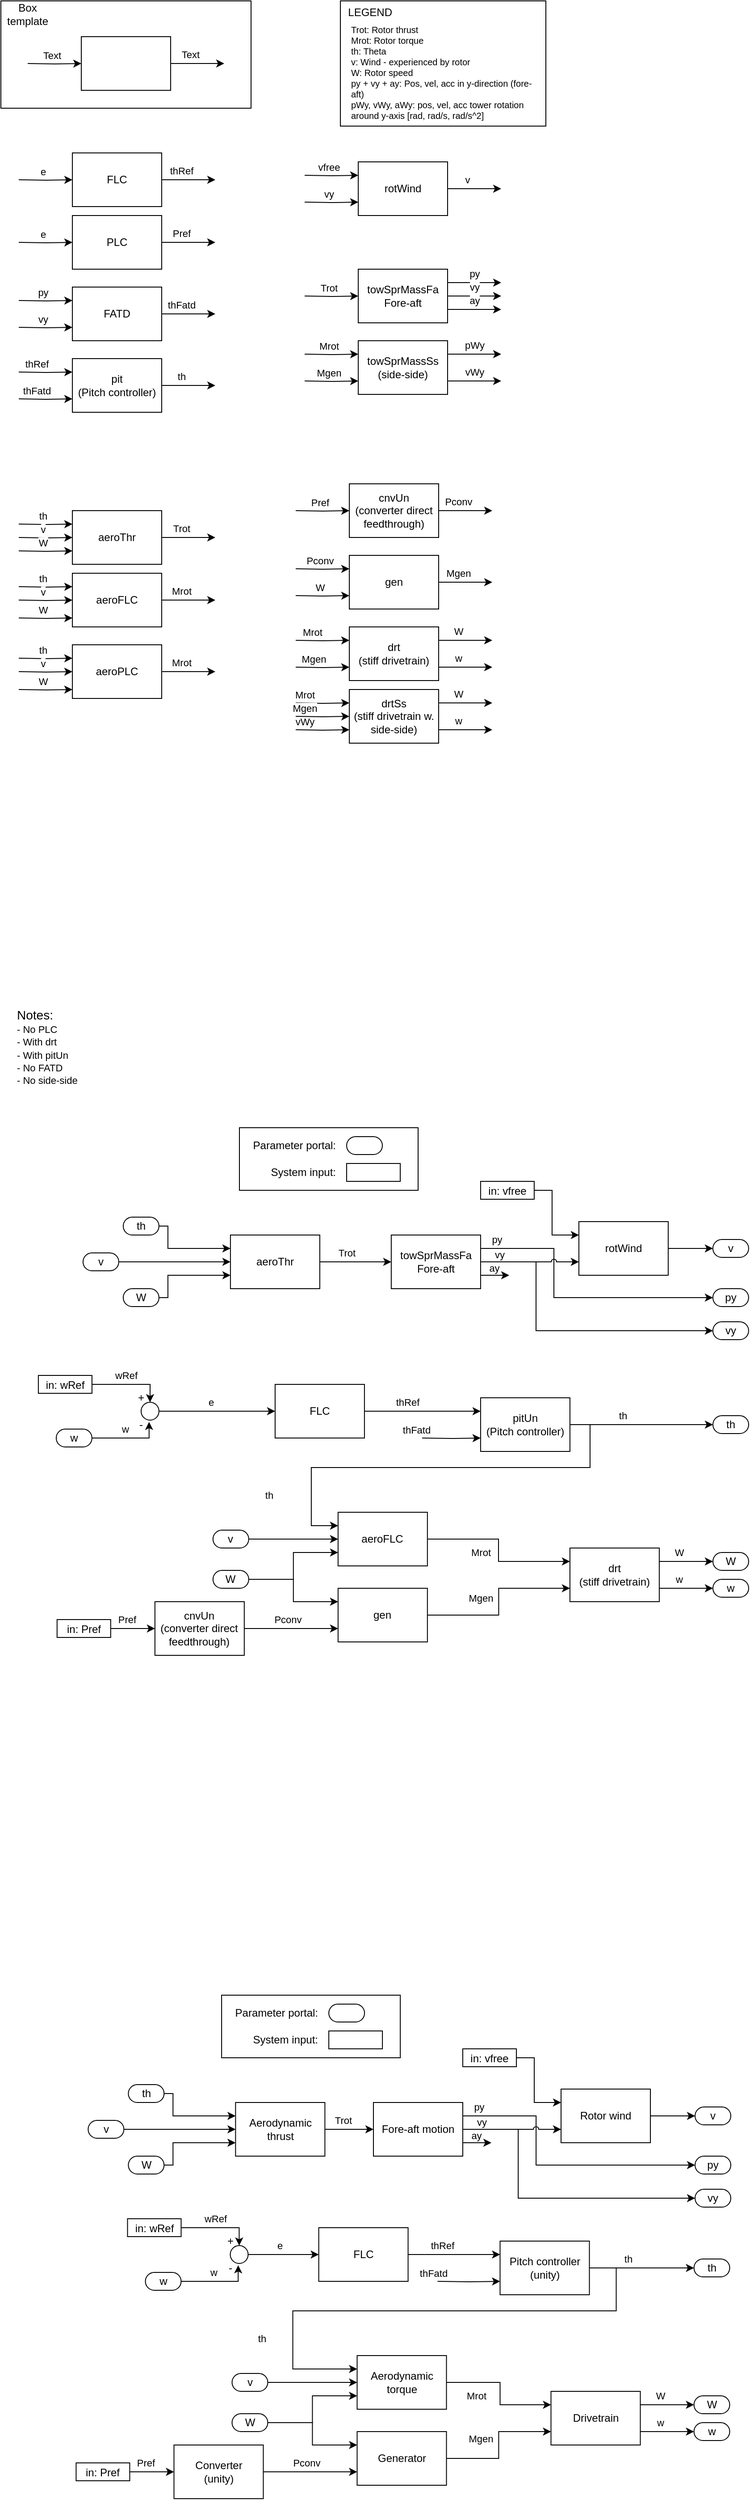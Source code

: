 <mxfile version="20.5.3" type="github">
  <diagram id="bfgBtSmYc3XGGk-cx81R" name="Page-1">
    <mxGraphModel dx="1319" dy="722" grid="1" gridSize="10" guides="1" tooltips="1" connect="1" arrows="1" fold="1" page="1" pageScale="1" pageWidth="850" pageHeight="1100" math="0" shadow="0">
      <root>
        <mxCell id="0" />
        <mxCell id="1" parent="0" />
        <mxCell id="2NKQgYieQlxQsSznahe5-5" value="" style="rounded=0;whiteSpace=wrap;html=1;fillColor=none;" parent="1" vertex="1">
          <mxGeometry width="280" height="120" as="geometry" />
        </mxCell>
        <mxCell id="2NKQgYieQlxQsSznahe5-6" value="Box template" style="text;html=1;strokeColor=none;fillColor=none;align=center;verticalAlign=middle;whiteSpace=wrap;rounded=0;" parent="1" vertex="1">
          <mxGeometry width="60" height="30" as="geometry" />
        </mxCell>
        <mxCell id="2NKQgYieQlxQsSznahe5-47" value="" style="group" parent="1" vertex="1" connectable="0">
          <mxGeometry x="30" y="40" width="220" height="60" as="geometry" />
        </mxCell>
        <mxCell id="2NKQgYieQlxQsSznahe5-3" value="" style="endArrow=classic;html=1;rounded=0;exitX=1;exitY=0.5;exitDx=0;exitDy=0;edgeStyle=orthogonalEdgeStyle;" parent="2NKQgYieQlxQsSznahe5-47" source="2NKQgYieQlxQsSznahe5-40" edge="1">
          <mxGeometry width="50" height="50" relative="1" as="geometry">
            <mxPoint x="190" y="60" as="sourcePoint" />
            <mxPoint x="220" y="30" as="targetPoint" />
          </mxGeometry>
        </mxCell>
        <mxCell id="2NKQgYieQlxQsSznahe5-55" value="Text" style="edgeLabel;html=1;align=center;verticalAlign=middle;resizable=0;points=[];" parent="2NKQgYieQlxQsSznahe5-3" vertex="1" connectable="0">
          <mxGeometry x="-0.265" y="1" relative="1" as="geometry">
            <mxPoint y="-9" as="offset" />
          </mxGeometry>
        </mxCell>
        <mxCell id="2NKQgYieQlxQsSznahe5-40" value="" style="rounded=0;whiteSpace=wrap;html=1;" parent="2NKQgYieQlxQsSznahe5-47" vertex="1">
          <mxGeometry x="60" width="100" height="60" as="geometry" />
        </mxCell>
        <mxCell id="2NKQgYieQlxQsSznahe5-41" value="" style="endArrow=classic;html=1;rounded=0;entryX=0;entryY=0.5;entryDx=0;entryDy=0;edgeStyle=orthogonalEdgeStyle;" parent="2NKQgYieQlxQsSznahe5-47" target="2NKQgYieQlxQsSznahe5-40" edge="1">
          <mxGeometry width="50" height="50" relative="1" as="geometry">
            <mxPoint y="30" as="sourcePoint" />
            <mxPoint x="30" y="30" as="targetPoint" />
          </mxGeometry>
        </mxCell>
        <mxCell id="2NKQgYieQlxQsSznahe5-54" value="Text" style="edgeLabel;html=1;align=center;verticalAlign=middle;resizable=0;points=[];" parent="2NKQgYieQlxQsSznahe5-41" vertex="1" connectable="0">
          <mxGeometry x="-0.106" y="2" relative="1" as="geometry">
            <mxPoint y="-8" as="offset" />
          </mxGeometry>
        </mxCell>
        <mxCell id="2NKQgYieQlxQsSznahe5-81" value="" style="group" parent="1" vertex="1" connectable="0">
          <mxGeometry x="330" y="540" width="220" height="60" as="geometry" />
        </mxCell>
        <mxCell id="2NKQgYieQlxQsSznahe5-82" value="" style="endArrow=classic;html=1;rounded=0;exitX=1;exitY=0.5;exitDx=0;exitDy=0;edgeStyle=orthogonalEdgeStyle;" parent="2NKQgYieQlxQsSznahe5-81" source="2NKQgYieQlxQsSznahe5-84" edge="1">
          <mxGeometry width="50" height="50" relative="1" as="geometry">
            <mxPoint x="190" y="60" as="sourcePoint" />
            <mxPoint x="220" y="30" as="targetPoint" />
          </mxGeometry>
        </mxCell>
        <mxCell id="2NKQgYieQlxQsSznahe5-83" value="Pconv" style="edgeLabel;html=1;align=center;verticalAlign=middle;resizable=0;points=[];" parent="2NKQgYieQlxQsSznahe5-82" vertex="1" connectable="0">
          <mxGeometry x="-0.265" y="1" relative="1" as="geometry">
            <mxPoint y="-9" as="offset" />
          </mxGeometry>
        </mxCell>
        <mxCell id="2NKQgYieQlxQsSznahe5-84" value="cnvUn&lt;br&gt;(converter direct feedthrough)" style="rounded=0;whiteSpace=wrap;html=1;" parent="2NKQgYieQlxQsSznahe5-81" vertex="1">
          <mxGeometry x="60" width="100" height="60" as="geometry" />
        </mxCell>
        <mxCell id="2NKQgYieQlxQsSznahe5-85" value="" style="endArrow=classic;html=1;rounded=0;entryX=0;entryY=0.5;entryDx=0;entryDy=0;edgeStyle=orthogonalEdgeStyle;" parent="2NKQgYieQlxQsSznahe5-81" target="2NKQgYieQlxQsSznahe5-84" edge="1">
          <mxGeometry width="50" height="50" relative="1" as="geometry">
            <mxPoint y="30" as="sourcePoint" />
            <mxPoint x="30" y="30" as="targetPoint" />
          </mxGeometry>
        </mxCell>
        <mxCell id="2NKQgYieQlxQsSznahe5-86" value="Pref" style="edgeLabel;html=1;align=center;verticalAlign=middle;resizable=0;points=[];" parent="2NKQgYieQlxQsSznahe5-85" vertex="1" connectable="0">
          <mxGeometry x="-0.106" y="2" relative="1" as="geometry">
            <mxPoint y="-8" as="offset" />
          </mxGeometry>
        </mxCell>
        <mxCell id="2NKQgYieQlxQsSznahe5-105" value="" style="group" parent="1" vertex="1" connectable="0">
          <mxGeometry x="20" y="570" width="220" height="60" as="geometry" />
        </mxCell>
        <mxCell id="2NKQgYieQlxQsSznahe5-106" value="" style="endArrow=classic;html=1;rounded=0;exitX=1;exitY=0.5;exitDx=0;exitDy=0;edgeStyle=orthogonalEdgeStyle;" parent="2NKQgYieQlxQsSznahe5-105" source="2NKQgYieQlxQsSznahe5-108" edge="1">
          <mxGeometry width="50" height="50" relative="1" as="geometry">
            <mxPoint x="190" y="60" as="sourcePoint" />
            <mxPoint x="220" y="30" as="targetPoint" />
          </mxGeometry>
        </mxCell>
        <mxCell id="2NKQgYieQlxQsSznahe5-107" value="Trot" style="edgeLabel;html=1;align=center;verticalAlign=middle;resizable=0;points=[];" parent="2NKQgYieQlxQsSznahe5-106" vertex="1" connectable="0">
          <mxGeometry x="-0.265" y="1" relative="1" as="geometry">
            <mxPoint y="-9" as="offset" />
          </mxGeometry>
        </mxCell>
        <mxCell id="2NKQgYieQlxQsSznahe5-108" value="aeroThr" style="rounded=0;whiteSpace=wrap;html=1;" parent="2NKQgYieQlxQsSznahe5-105" vertex="1">
          <mxGeometry x="60" width="100" height="60" as="geometry" />
        </mxCell>
        <mxCell id="2NKQgYieQlxQsSznahe5-109" value="" style="endArrow=classic;html=1;rounded=0;entryX=0;entryY=0.25;entryDx=0;entryDy=0;edgeStyle=orthogonalEdgeStyle;" parent="2NKQgYieQlxQsSznahe5-105" target="2NKQgYieQlxQsSznahe5-108" edge="1">
          <mxGeometry width="50" height="50" relative="1" as="geometry">
            <mxPoint y="15" as="sourcePoint" />
            <mxPoint x="30" y="30" as="targetPoint" />
          </mxGeometry>
        </mxCell>
        <mxCell id="2NKQgYieQlxQsSznahe5-110" value="th" style="edgeLabel;html=1;align=center;verticalAlign=middle;resizable=0;points=[];" parent="2NKQgYieQlxQsSznahe5-109" vertex="1" connectable="0">
          <mxGeometry x="-0.106" y="2" relative="1" as="geometry">
            <mxPoint y="-8" as="offset" />
          </mxGeometry>
        </mxCell>
        <mxCell id="ZojpfDY3j0kffaaoSL6z-208" value="" style="endArrow=classic;html=1;rounded=0;entryX=0;entryY=0.5;entryDx=0;entryDy=0;edgeStyle=orthogonalEdgeStyle;" parent="2NKQgYieQlxQsSznahe5-105" target="2NKQgYieQlxQsSznahe5-108" edge="1">
          <mxGeometry width="50" height="50" relative="1" as="geometry">
            <mxPoint y="30" as="sourcePoint" />
            <mxPoint x="50.0" y="50" as="targetPoint" />
          </mxGeometry>
        </mxCell>
        <mxCell id="ZojpfDY3j0kffaaoSL6z-209" value="v" style="edgeLabel;html=1;align=center;verticalAlign=middle;resizable=0;points=[];" parent="ZojpfDY3j0kffaaoSL6z-208" vertex="1" connectable="0">
          <mxGeometry x="-0.106" y="2" relative="1" as="geometry">
            <mxPoint y="-8" as="offset" />
          </mxGeometry>
        </mxCell>
        <mxCell id="2NKQgYieQlxQsSznahe5-111" value="&amp;nbsp; LEGEND&lt;br&gt;&lt;br&gt;&lt;br&gt;&lt;br&gt;&lt;br&gt;&lt;br&gt;&lt;br&gt;&lt;br&gt;&lt;br&gt;" style="rounded=0;whiteSpace=wrap;html=1;fillColor=none;align=left;" parent="1" vertex="1">
          <mxGeometry x="380" width="230" height="140" as="geometry" />
        </mxCell>
        <mxCell id="2NKQgYieQlxQsSznahe5-112" value="&lt;div style=&quot;&quot;&gt;&lt;span style=&quot;font-size: 10px; background-color: initial;&quot;&gt;Trot: Rotor thrust&lt;/span&gt;&lt;/div&gt;&lt;div style=&quot;&quot;&gt;&lt;span style=&quot;font-size: 10px;&quot;&gt;Mrot: Rotor torque&lt;/span&gt;&lt;/div&gt;&lt;font style=&quot;font-size: 10px;&quot;&gt;&lt;div style=&quot;&quot;&gt;&lt;span style=&quot;background-color: initial;&quot;&gt;th: Theta&lt;/span&gt;&lt;/div&gt;&lt;span style=&quot;&quot;&gt;&lt;div style=&quot;&quot;&gt;&lt;span style=&quot;background-color: initial;&quot;&gt;v: Wind - experienced by rotor&lt;/span&gt;&lt;/div&gt;&lt;/span&gt;&lt;/font&gt;&lt;div style=&quot;font-size: 10px;&quot;&gt;&lt;span style=&quot;background-color: initial;&quot;&gt;&lt;font style=&quot;font-size: 10px;&quot;&gt;W: Rotor speed&lt;/font&gt;&lt;/span&gt;&lt;/div&gt;&lt;div style=&quot;font-size: 10px;&quot;&gt;&lt;font style=&quot;font-size: 10px;&quot;&gt;py + vy + ay: Pos, vel, acc in y-direction (fore-aft)&lt;/font&gt;&lt;/div&gt;&lt;div style=&quot;font-size: 10px;&quot;&gt;&lt;span style=&quot;background-color: initial;&quot;&gt;&lt;font style=&quot;font-size: 10px;&quot;&gt;pWy, vWy, aWy: pos, vel, acc tower rotation around y-axis [rad, rad/s, rad/s^2]&lt;/font&gt;&lt;/span&gt;&lt;/div&gt;" style="text;html=1;strokeColor=none;fillColor=none;align=left;verticalAlign=middle;whiteSpace=wrap;rounded=0;fontSize=9;" parent="1" vertex="1">
          <mxGeometry x="390" y="20" width="210" height="120" as="geometry" />
        </mxCell>
        <mxCell id="2NKQgYieQlxQsSznahe5-62" value="" style="group" parent="1" vertex="1" connectable="0">
          <mxGeometry x="20" y="170" width="220" height="60" as="geometry" />
        </mxCell>
        <mxCell id="2NKQgYieQlxQsSznahe5-63" value="" style="endArrow=classic;html=1;rounded=0;exitX=1;exitY=0.5;exitDx=0;exitDy=0;edgeStyle=orthogonalEdgeStyle;" parent="2NKQgYieQlxQsSznahe5-62" source="2NKQgYieQlxQsSznahe5-65" edge="1">
          <mxGeometry width="50" height="50" relative="1" as="geometry">
            <mxPoint x="190" y="60" as="sourcePoint" />
            <mxPoint x="220" y="30" as="targetPoint" />
          </mxGeometry>
        </mxCell>
        <mxCell id="2NKQgYieQlxQsSznahe5-64" value="thRef" style="edgeLabel;html=1;align=center;verticalAlign=middle;resizable=0;points=[];" parent="2NKQgYieQlxQsSznahe5-63" vertex="1" connectable="0">
          <mxGeometry x="-0.265" y="1" relative="1" as="geometry">
            <mxPoint y="-9" as="offset" />
          </mxGeometry>
        </mxCell>
        <mxCell id="2NKQgYieQlxQsSznahe5-65" value="FLC" style="rounded=0;whiteSpace=wrap;html=1;" parent="2NKQgYieQlxQsSznahe5-62" vertex="1">
          <mxGeometry x="60" width="100" height="60" as="geometry" />
        </mxCell>
        <mxCell id="2NKQgYieQlxQsSznahe5-66" value="" style="endArrow=classic;html=1;rounded=0;entryX=0;entryY=0.5;entryDx=0;entryDy=0;edgeStyle=orthogonalEdgeStyle;" parent="2NKQgYieQlxQsSznahe5-62" target="2NKQgYieQlxQsSznahe5-65" edge="1">
          <mxGeometry width="50" height="50" relative="1" as="geometry">
            <mxPoint y="30" as="sourcePoint" />
            <mxPoint x="30" y="30" as="targetPoint" />
          </mxGeometry>
        </mxCell>
        <mxCell id="2NKQgYieQlxQsSznahe5-67" value="e" style="edgeLabel;html=1;align=center;verticalAlign=middle;resizable=0;points=[];" parent="2NKQgYieQlxQsSznahe5-66" vertex="1" connectable="0">
          <mxGeometry x="-0.106" y="2" relative="1" as="geometry">
            <mxPoint y="-8" as="offset" />
          </mxGeometry>
        </mxCell>
        <mxCell id="2NKQgYieQlxQsSznahe5-68" value="" style="group" parent="1" vertex="1" connectable="0">
          <mxGeometry x="20" y="240" width="220" height="60" as="geometry" />
        </mxCell>
        <mxCell id="2NKQgYieQlxQsSznahe5-69" value="" style="endArrow=classic;html=1;rounded=0;exitX=1;exitY=0.5;exitDx=0;exitDy=0;edgeStyle=orthogonalEdgeStyle;" parent="2NKQgYieQlxQsSznahe5-68" source="2NKQgYieQlxQsSznahe5-71" edge="1">
          <mxGeometry width="50" height="50" relative="1" as="geometry">
            <mxPoint x="190" y="60" as="sourcePoint" />
            <mxPoint x="220" y="30" as="targetPoint" />
          </mxGeometry>
        </mxCell>
        <mxCell id="2NKQgYieQlxQsSznahe5-70" value="Pref" style="edgeLabel;html=1;align=center;verticalAlign=middle;resizable=0;points=[];" parent="2NKQgYieQlxQsSznahe5-69" vertex="1" connectable="0">
          <mxGeometry x="-0.265" y="1" relative="1" as="geometry">
            <mxPoint y="-9" as="offset" />
          </mxGeometry>
        </mxCell>
        <mxCell id="2NKQgYieQlxQsSznahe5-71" value="PLC" style="rounded=0;whiteSpace=wrap;html=1;" parent="2NKQgYieQlxQsSznahe5-68" vertex="1">
          <mxGeometry x="60" width="100" height="60" as="geometry" />
        </mxCell>
        <mxCell id="2NKQgYieQlxQsSznahe5-72" value="" style="endArrow=classic;html=1;rounded=0;entryX=0;entryY=0.5;entryDx=0;entryDy=0;edgeStyle=orthogonalEdgeStyle;" parent="2NKQgYieQlxQsSznahe5-68" target="2NKQgYieQlxQsSznahe5-71" edge="1">
          <mxGeometry width="50" height="50" relative="1" as="geometry">
            <mxPoint y="30" as="sourcePoint" />
            <mxPoint x="30" y="30" as="targetPoint" />
          </mxGeometry>
        </mxCell>
        <mxCell id="2NKQgYieQlxQsSznahe5-73" value="e" style="edgeLabel;html=1;align=center;verticalAlign=middle;resizable=0;points=[];" parent="2NKQgYieQlxQsSznahe5-72" vertex="1" connectable="0">
          <mxGeometry x="-0.106" y="2" relative="1" as="geometry">
            <mxPoint y="-8" as="offset" />
          </mxGeometry>
        </mxCell>
        <mxCell id="2NKQgYieQlxQsSznahe5-147" value="" style="group" parent="1" vertex="1" connectable="0">
          <mxGeometry x="20" y="400" width="220" height="60" as="geometry" />
        </mxCell>
        <mxCell id="2NKQgYieQlxQsSznahe5-148" value="" style="endArrow=classic;html=1;rounded=0;exitX=1;exitY=0.5;exitDx=0;exitDy=0;edgeStyle=orthogonalEdgeStyle;" parent="2NKQgYieQlxQsSznahe5-147" source="2NKQgYieQlxQsSznahe5-150" edge="1">
          <mxGeometry width="50" height="50" relative="1" as="geometry">
            <mxPoint x="190" y="60" as="sourcePoint" />
            <mxPoint x="220" y="30" as="targetPoint" />
          </mxGeometry>
        </mxCell>
        <mxCell id="2NKQgYieQlxQsSznahe5-149" value="th" style="edgeLabel;html=1;align=center;verticalAlign=middle;resizable=0;points=[];" parent="2NKQgYieQlxQsSznahe5-148" vertex="1" connectable="0">
          <mxGeometry x="-0.265" y="1" relative="1" as="geometry">
            <mxPoint y="-9" as="offset" />
          </mxGeometry>
        </mxCell>
        <mxCell id="2NKQgYieQlxQsSznahe5-150" value="pit&lt;br&gt;(Pitch controller)" style="rounded=0;whiteSpace=wrap;html=1;" parent="2NKQgYieQlxQsSznahe5-147" vertex="1">
          <mxGeometry x="60" width="100" height="60" as="geometry" />
        </mxCell>
        <mxCell id="2NKQgYieQlxQsSznahe5-151" value="" style="endArrow=classic;html=1;rounded=0;entryX=0;entryY=0.25;entryDx=0;entryDy=0;edgeStyle=orthogonalEdgeStyle;" parent="2NKQgYieQlxQsSznahe5-147" target="2NKQgYieQlxQsSznahe5-150" edge="1">
          <mxGeometry width="50" height="50" relative="1" as="geometry">
            <mxPoint y="15" as="sourcePoint" />
            <mxPoint x="30" y="30" as="targetPoint" />
          </mxGeometry>
        </mxCell>
        <mxCell id="2NKQgYieQlxQsSznahe5-152" value="thRef" style="edgeLabel;html=1;align=center;verticalAlign=middle;resizable=0;points=[];" parent="2NKQgYieQlxQsSznahe5-151" vertex="1" connectable="0">
          <mxGeometry x="-0.106" y="2" relative="1" as="geometry">
            <mxPoint x="-7" y="-8" as="offset" />
          </mxGeometry>
        </mxCell>
        <mxCell id="ZojpfDY3j0kffaaoSL6z-186" value="" style="endArrow=classic;html=1;rounded=0;entryX=0;entryY=0.75;entryDx=0;entryDy=0;edgeStyle=orthogonalEdgeStyle;" parent="2NKQgYieQlxQsSznahe5-147" target="2NKQgYieQlxQsSznahe5-150" edge="1">
          <mxGeometry width="50" height="50" relative="1" as="geometry">
            <mxPoint y="45" as="sourcePoint" />
            <mxPoint x="50" y="59.6" as="targetPoint" />
          </mxGeometry>
        </mxCell>
        <mxCell id="ZojpfDY3j0kffaaoSL6z-187" value="thFatd" style="edgeLabel;html=1;align=center;verticalAlign=middle;resizable=0;points=[];" parent="ZojpfDY3j0kffaaoSL6z-186" vertex="1" connectable="0">
          <mxGeometry x="-0.106" y="2" relative="1" as="geometry">
            <mxPoint x="-7" y="-8" as="offset" />
          </mxGeometry>
        </mxCell>
        <mxCell id="2NKQgYieQlxQsSznahe5-142" value="" style="endArrow=classic;html=1;rounded=0;exitX=1;exitY=0.5;exitDx=0;exitDy=0;edgeStyle=orthogonalEdgeStyle;" parent="1" source="2NKQgYieQlxQsSznahe5-144" edge="1">
          <mxGeometry width="50" height="50" relative="1" as="geometry">
            <mxPoint x="210" y="380" as="sourcePoint" />
            <mxPoint x="240" y="350" as="targetPoint" />
          </mxGeometry>
        </mxCell>
        <mxCell id="2NKQgYieQlxQsSznahe5-143" value="thFatd" style="edgeLabel;html=1;align=center;verticalAlign=middle;resizable=0;points=[];" parent="2NKQgYieQlxQsSznahe5-142" vertex="1" connectable="0">
          <mxGeometry x="-0.265" y="1" relative="1" as="geometry">
            <mxPoint y="-9" as="offset" />
          </mxGeometry>
        </mxCell>
        <mxCell id="2NKQgYieQlxQsSznahe5-144" value="FATD" style="rounded=0;whiteSpace=wrap;html=1;" parent="1" vertex="1">
          <mxGeometry x="80" y="320" width="100" height="60" as="geometry" />
        </mxCell>
        <mxCell id="2NKQgYieQlxQsSznahe5-145" value="" style="endArrow=classic;html=1;rounded=0;entryX=0;entryY=0.25;entryDx=0;entryDy=0;edgeStyle=orthogonalEdgeStyle;" parent="1" target="2NKQgYieQlxQsSznahe5-144" edge="1">
          <mxGeometry width="50" height="50" relative="1" as="geometry">
            <mxPoint x="20" y="335" as="sourcePoint" />
            <mxPoint x="50" y="350" as="targetPoint" />
          </mxGeometry>
        </mxCell>
        <mxCell id="2NKQgYieQlxQsSznahe5-146" value="py" style="edgeLabel;html=1;align=center;verticalAlign=middle;resizable=0;points=[];" parent="2NKQgYieQlxQsSznahe5-145" vertex="1" connectable="0">
          <mxGeometry x="-0.106" y="2" relative="1" as="geometry">
            <mxPoint y="-8" as="offset" />
          </mxGeometry>
        </mxCell>
        <mxCell id="ZojpfDY3j0kffaaoSL6z-183" value="" style="endArrow=classic;html=1;rounded=0;entryX=0;entryY=0.75;entryDx=0;entryDy=0;edgeStyle=orthogonalEdgeStyle;" parent="1" target="2NKQgYieQlxQsSznahe5-144" edge="1">
          <mxGeometry width="50" height="50" relative="1" as="geometry">
            <mxPoint x="20" y="365" as="sourcePoint" />
            <mxPoint x="70" y="360" as="targetPoint" />
          </mxGeometry>
        </mxCell>
        <mxCell id="ZojpfDY3j0kffaaoSL6z-184" value="vy" style="edgeLabel;html=1;align=center;verticalAlign=middle;resizable=0;points=[];" parent="ZojpfDY3j0kffaaoSL6z-183" vertex="1" connectable="0">
          <mxGeometry x="-0.106" y="2" relative="1" as="geometry">
            <mxPoint y="-8" as="offset" />
          </mxGeometry>
        </mxCell>
        <mxCell id="2NKQgYieQlxQsSznahe5-88" value="" style="endArrow=classic;html=1;rounded=0;exitX=1;exitY=0.5;exitDx=0;exitDy=0;edgeStyle=orthogonalEdgeStyle;" parent="1" source="2NKQgYieQlxQsSznahe5-90" edge="1">
          <mxGeometry width="50" height="50" relative="1" as="geometry">
            <mxPoint x="530" y="240" as="sourcePoint" />
            <mxPoint x="560" y="210" as="targetPoint" />
          </mxGeometry>
        </mxCell>
        <mxCell id="2NKQgYieQlxQsSznahe5-89" value="v" style="edgeLabel;html=1;align=center;verticalAlign=middle;resizable=0;points=[];" parent="2NKQgYieQlxQsSznahe5-88" vertex="1" connectable="0">
          <mxGeometry x="-0.265" y="1" relative="1" as="geometry">
            <mxPoint y="-9" as="offset" />
          </mxGeometry>
        </mxCell>
        <mxCell id="2NKQgYieQlxQsSznahe5-90" value="rotWind" style="rounded=0;whiteSpace=wrap;html=1;" parent="1" vertex="1">
          <mxGeometry x="400" y="180" width="100" height="60" as="geometry" />
        </mxCell>
        <mxCell id="2NKQgYieQlxQsSznahe5-91" value="" style="endArrow=classic;html=1;rounded=0;entryX=0;entryY=0.25;entryDx=0;entryDy=0;edgeStyle=orthogonalEdgeStyle;" parent="1" target="2NKQgYieQlxQsSznahe5-90" edge="1">
          <mxGeometry width="50" height="50" relative="1" as="geometry">
            <mxPoint x="340" y="195" as="sourcePoint" />
            <mxPoint x="370" y="210" as="targetPoint" />
          </mxGeometry>
        </mxCell>
        <mxCell id="2NKQgYieQlxQsSznahe5-92" value="vfree" style="edgeLabel;html=1;align=center;verticalAlign=middle;resizable=0;points=[];" parent="2NKQgYieQlxQsSznahe5-91" vertex="1" connectable="0">
          <mxGeometry x="-0.106" y="2" relative="1" as="geometry">
            <mxPoint y="-8" as="offset" />
          </mxGeometry>
        </mxCell>
        <mxCell id="ZojpfDY3j0kffaaoSL6z-190" value="" style="endArrow=classic;html=1;rounded=0;entryX=0;entryY=0.75;entryDx=0;entryDy=0;edgeStyle=orthogonalEdgeStyle;" parent="1" target="2NKQgYieQlxQsSznahe5-90" edge="1">
          <mxGeometry width="50" height="50" relative="1" as="geometry">
            <mxPoint x="340" y="225" as="sourcePoint" />
            <mxPoint x="410" y="205" as="targetPoint" />
          </mxGeometry>
        </mxCell>
        <mxCell id="ZojpfDY3j0kffaaoSL6z-191" value="vy" style="edgeLabel;html=1;align=center;verticalAlign=middle;resizable=0;points=[];" parent="ZojpfDY3j0kffaaoSL6z-190" vertex="1" connectable="0">
          <mxGeometry x="-0.106" y="2" relative="1" as="geometry">
            <mxPoint y="-8" as="offset" />
          </mxGeometry>
        </mxCell>
        <mxCell id="2NKQgYieQlxQsSznahe5-100" value="" style="endArrow=classic;html=1;rounded=0;exitX=1;exitY=0.25;exitDx=0;exitDy=0;edgeStyle=orthogonalEdgeStyle;" parent="1" source="2NKQgYieQlxQsSznahe5-102" edge="1">
          <mxGeometry width="50" height="50" relative="1" as="geometry">
            <mxPoint x="530" y="440" as="sourcePoint" />
            <mxPoint x="560" y="395" as="targetPoint" />
          </mxGeometry>
        </mxCell>
        <mxCell id="2NKQgYieQlxQsSznahe5-101" value="pWy" style="edgeLabel;html=1;align=center;verticalAlign=middle;resizable=0;points=[];" parent="2NKQgYieQlxQsSznahe5-100" vertex="1" connectable="0">
          <mxGeometry x="-0.265" y="1" relative="1" as="geometry">
            <mxPoint x="8" y="-9" as="offset" />
          </mxGeometry>
        </mxCell>
        <mxCell id="2NKQgYieQlxQsSznahe5-102" value="towSprMassSs&lt;br&gt;(side-side)" style="rounded=0;whiteSpace=wrap;html=1;" parent="1" vertex="1">
          <mxGeometry x="400" y="380" width="100" height="60" as="geometry" />
        </mxCell>
        <mxCell id="2NKQgYieQlxQsSznahe5-103" value="" style="endArrow=classic;html=1;rounded=0;entryX=0;entryY=0.25;entryDx=0;entryDy=0;edgeStyle=orthogonalEdgeStyle;" parent="1" target="2NKQgYieQlxQsSznahe5-102" edge="1">
          <mxGeometry width="50" height="50" relative="1" as="geometry">
            <mxPoint x="340" y="395" as="sourcePoint" />
            <mxPoint x="370" y="410" as="targetPoint" />
          </mxGeometry>
        </mxCell>
        <mxCell id="2NKQgYieQlxQsSznahe5-104" value="Mrot" style="edgeLabel;html=1;align=center;verticalAlign=middle;resizable=0;points=[];" parent="2NKQgYieQlxQsSznahe5-103" vertex="1" connectable="0">
          <mxGeometry x="-0.106" y="2" relative="1" as="geometry">
            <mxPoint y="-8" as="offset" />
          </mxGeometry>
        </mxCell>
        <mxCell id="ZojpfDY3j0kffaaoSL6z-188" value="" style="endArrow=classic;html=1;rounded=0;entryX=0;entryY=0.75;entryDx=0;entryDy=0;edgeStyle=orthogonalEdgeStyle;" parent="1" target="2NKQgYieQlxQsSznahe5-102" edge="1">
          <mxGeometry width="50" height="50" relative="1" as="geometry">
            <mxPoint x="340" y="425" as="sourcePoint" />
            <mxPoint x="400" y="430" as="targetPoint" />
          </mxGeometry>
        </mxCell>
        <mxCell id="ZojpfDY3j0kffaaoSL6z-189" value="Mgen" style="edgeLabel;html=1;align=center;verticalAlign=middle;resizable=0;points=[];" parent="ZojpfDY3j0kffaaoSL6z-188" vertex="1" connectable="0">
          <mxGeometry x="-0.106" y="2" relative="1" as="geometry">
            <mxPoint y="-8" as="offset" />
          </mxGeometry>
        </mxCell>
        <mxCell id="ZojpfDY3j0kffaaoSL6z-192" value="" style="endArrow=classic;html=1;rounded=0;exitX=1;exitY=0.75;exitDx=0;exitDy=0;edgeStyle=orthogonalEdgeStyle;" parent="1" source="2NKQgYieQlxQsSznahe5-102" edge="1">
          <mxGeometry width="50" height="50" relative="1" as="geometry">
            <mxPoint x="510" y="405" as="sourcePoint" />
            <mxPoint x="560" y="425" as="targetPoint" />
          </mxGeometry>
        </mxCell>
        <mxCell id="ZojpfDY3j0kffaaoSL6z-193" value="vWy" style="edgeLabel;html=1;align=center;verticalAlign=middle;resizable=0;points=[];" parent="ZojpfDY3j0kffaaoSL6z-192" vertex="1" connectable="0">
          <mxGeometry x="-0.265" y="1" relative="1" as="geometry">
            <mxPoint x="8" y="-9" as="offset" />
          </mxGeometry>
        </mxCell>
        <mxCell id="2NKQgYieQlxQsSznahe5-94" value="" style="endArrow=classic;html=1;rounded=0;exitX=1;exitY=0.25;exitDx=0;exitDy=0;edgeStyle=orthogonalEdgeStyle;" parent="1" source="2NKQgYieQlxQsSznahe5-96" edge="1">
          <mxGeometry width="50" height="50" relative="1" as="geometry">
            <mxPoint x="530" y="360" as="sourcePoint" />
            <mxPoint x="560" y="315" as="targetPoint" />
          </mxGeometry>
        </mxCell>
        <mxCell id="2NKQgYieQlxQsSznahe5-95" value="py" style="edgeLabel;html=1;align=center;verticalAlign=middle;resizable=0;points=[];" parent="2NKQgYieQlxQsSznahe5-94" vertex="1" connectable="0">
          <mxGeometry x="-0.265" y="1" relative="1" as="geometry">
            <mxPoint x="8" y="-9" as="offset" />
          </mxGeometry>
        </mxCell>
        <mxCell id="2NKQgYieQlxQsSznahe5-96" value="towSprMassFa&lt;br&gt;Fore-aft" style="rounded=0;whiteSpace=wrap;html=1;" parent="1" vertex="1">
          <mxGeometry x="400" y="300" width="100" height="60" as="geometry" />
        </mxCell>
        <mxCell id="2NKQgYieQlxQsSznahe5-97" value="" style="endArrow=classic;html=1;rounded=0;entryX=0;entryY=0.5;entryDx=0;entryDy=0;edgeStyle=orthogonalEdgeStyle;" parent="1" target="2NKQgYieQlxQsSznahe5-96" edge="1">
          <mxGeometry width="50" height="50" relative="1" as="geometry">
            <mxPoint x="340" y="330" as="sourcePoint" />
            <mxPoint x="370" y="330" as="targetPoint" />
          </mxGeometry>
        </mxCell>
        <mxCell id="2NKQgYieQlxQsSznahe5-98" value="Trot" style="edgeLabel;html=1;align=center;verticalAlign=middle;resizable=0;points=[];" parent="2NKQgYieQlxQsSznahe5-97" vertex="1" connectable="0">
          <mxGeometry x="-0.106" y="2" relative="1" as="geometry">
            <mxPoint y="-8" as="offset" />
          </mxGeometry>
        </mxCell>
        <mxCell id="ZojpfDY3j0kffaaoSL6z-194" value="" style="endArrow=classic;html=1;rounded=0;exitX=1;exitY=0.5;exitDx=0;exitDy=0;edgeStyle=orthogonalEdgeStyle;" parent="1" source="2NKQgYieQlxQsSznahe5-96" edge="1">
          <mxGeometry width="50" height="50" relative="1" as="geometry">
            <mxPoint x="510" y="325" as="sourcePoint" />
            <mxPoint x="560" y="330" as="targetPoint" />
          </mxGeometry>
        </mxCell>
        <mxCell id="ZojpfDY3j0kffaaoSL6z-195" value="vy" style="edgeLabel;html=1;align=center;verticalAlign=middle;resizable=0;points=[];" parent="ZojpfDY3j0kffaaoSL6z-194" vertex="1" connectable="0">
          <mxGeometry x="-0.265" y="1" relative="1" as="geometry">
            <mxPoint x="8" y="-9" as="offset" />
          </mxGeometry>
        </mxCell>
        <mxCell id="ZojpfDY3j0kffaaoSL6z-196" value="" style="endArrow=classic;html=1;rounded=0;exitX=1;exitY=0.75;exitDx=0;exitDy=0;edgeStyle=orthogonalEdgeStyle;" parent="1" source="2NKQgYieQlxQsSznahe5-96" edge="1">
          <mxGeometry width="50" height="50" relative="1" as="geometry">
            <mxPoint x="510" y="340.0" as="sourcePoint" />
            <mxPoint x="560" y="345" as="targetPoint" />
          </mxGeometry>
        </mxCell>
        <mxCell id="ZojpfDY3j0kffaaoSL6z-197" value="ay" style="edgeLabel;html=1;align=center;verticalAlign=middle;resizable=0;points=[];" parent="ZojpfDY3j0kffaaoSL6z-196" vertex="1" connectable="0">
          <mxGeometry x="-0.265" y="1" relative="1" as="geometry">
            <mxPoint x="8" y="-9" as="offset" />
          </mxGeometry>
        </mxCell>
        <mxCell id="2NKQgYieQlxQsSznahe5-154" value="" style="endArrow=classic;html=1;rounded=0;exitX=1;exitY=0.25;exitDx=0;exitDy=0;edgeStyle=orthogonalEdgeStyle;" parent="1" source="2NKQgYieQlxQsSznahe5-156" edge="1">
          <mxGeometry width="50" height="50" relative="1" as="geometry">
            <mxPoint x="520" y="830" as="sourcePoint" />
            <mxPoint x="550" y="785" as="targetPoint" />
          </mxGeometry>
        </mxCell>
        <mxCell id="2NKQgYieQlxQsSznahe5-155" value="W" style="edgeLabel;html=1;align=center;verticalAlign=middle;resizable=0;points=[];" parent="2NKQgYieQlxQsSznahe5-154" vertex="1" connectable="0">
          <mxGeometry x="-0.265" y="1" relative="1" as="geometry">
            <mxPoint y="-9" as="offset" />
          </mxGeometry>
        </mxCell>
        <mxCell id="2NKQgYieQlxQsSznahe5-156" value="drtSs&lt;br&gt;(stiff drivetrain w. side-side)" style="rounded=0;whiteSpace=wrap;html=1;" parent="1" vertex="1">
          <mxGeometry x="390" y="770" width="100" height="60" as="geometry" />
        </mxCell>
        <mxCell id="2NKQgYieQlxQsSznahe5-157" value="" style="endArrow=classic;html=1;rounded=0;entryX=0;entryY=0.25;entryDx=0;entryDy=0;edgeStyle=orthogonalEdgeStyle;" parent="1" target="2NKQgYieQlxQsSznahe5-156" edge="1">
          <mxGeometry width="50" height="50" relative="1" as="geometry">
            <mxPoint x="330" y="785" as="sourcePoint" />
            <mxPoint x="360" y="800" as="targetPoint" />
          </mxGeometry>
        </mxCell>
        <mxCell id="2NKQgYieQlxQsSznahe5-158" value="Mrot" style="edgeLabel;html=1;align=center;verticalAlign=middle;resizable=0;points=[];" parent="2NKQgYieQlxQsSznahe5-157" vertex="1" connectable="0">
          <mxGeometry x="-0.106" y="2" relative="1" as="geometry">
            <mxPoint x="-17" y="-8" as="offset" />
          </mxGeometry>
        </mxCell>
        <mxCell id="2NKQgYieQlxQsSznahe5-160" value="" style="endArrow=classic;html=1;rounded=0;exitX=1;exitY=0.25;exitDx=0;exitDy=0;edgeStyle=orthogonalEdgeStyle;" parent="1" source="2NKQgYieQlxQsSznahe5-162" edge="1">
          <mxGeometry width="50" height="50" relative="1" as="geometry">
            <mxPoint x="520" y="760" as="sourcePoint" />
            <mxPoint x="550" y="715" as="targetPoint" />
          </mxGeometry>
        </mxCell>
        <mxCell id="2NKQgYieQlxQsSznahe5-161" value="W" style="edgeLabel;html=1;align=center;verticalAlign=middle;resizable=0;points=[];" parent="2NKQgYieQlxQsSznahe5-160" vertex="1" connectable="0">
          <mxGeometry x="-0.265" y="1" relative="1" as="geometry">
            <mxPoint y="-9" as="offset" />
          </mxGeometry>
        </mxCell>
        <mxCell id="2NKQgYieQlxQsSznahe5-162" value="drt&lt;br&gt;(stiff drivetrain)" style="rounded=0;whiteSpace=wrap;html=1;" parent="1" vertex="1">
          <mxGeometry x="390" y="700" width="100" height="60" as="geometry" />
        </mxCell>
        <mxCell id="2NKQgYieQlxQsSznahe5-163" value="" style="endArrow=classic;html=1;rounded=0;entryX=0;entryY=0.25;entryDx=0;entryDy=0;edgeStyle=orthogonalEdgeStyle;" parent="1" target="2NKQgYieQlxQsSznahe5-162" edge="1">
          <mxGeometry width="50" height="50" relative="1" as="geometry">
            <mxPoint x="330" y="715" as="sourcePoint" />
            <mxPoint x="360" y="730" as="targetPoint" />
          </mxGeometry>
        </mxCell>
        <mxCell id="2NKQgYieQlxQsSznahe5-164" value="Mrot&amp;nbsp;" style="edgeLabel;html=1;align=center;verticalAlign=middle;resizable=0;points=[];" parent="2NKQgYieQlxQsSznahe5-163" vertex="1" connectable="0">
          <mxGeometry x="-0.106" y="2" relative="1" as="geometry">
            <mxPoint x="-7" y="-8" as="offset" />
          </mxGeometry>
        </mxCell>
        <mxCell id="ZojpfDY3j0kffaaoSL6z-198" value="" style="endArrow=classic;html=1;rounded=0;exitX=1;exitY=0.75;exitDx=0;exitDy=0;edgeStyle=orthogonalEdgeStyle;" parent="1" source="2NKQgYieQlxQsSznahe5-162" edge="1">
          <mxGeometry width="50" height="50" relative="1" as="geometry">
            <mxPoint x="500" y="740" as="sourcePoint" />
            <mxPoint x="550" y="745" as="targetPoint" />
          </mxGeometry>
        </mxCell>
        <mxCell id="ZojpfDY3j0kffaaoSL6z-199" value="w" style="edgeLabel;html=1;align=center;verticalAlign=middle;resizable=0;points=[];" parent="ZojpfDY3j0kffaaoSL6z-198" vertex="1" connectable="0">
          <mxGeometry x="-0.265" y="1" relative="1" as="geometry">
            <mxPoint y="-9" as="offset" />
          </mxGeometry>
        </mxCell>
        <mxCell id="ZojpfDY3j0kffaaoSL6z-200" value="" style="endArrow=classic;html=1;rounded=0;exitX=1;exitY=0.75;exitDx=0;exitDy=0;edgeStyle=orthogonalEdgeStyle;" parent="1" source="2NKQgYieQlxQsSznahe5-156" edge="1">
          <mxGeometry width="50" height="50" relative="1" as="geometry">
            <mxPoint x="500" y="810" as="sourcePoint" />
            <mxPoint x="550" y="815" as="targetPoint" />
          </mxGeometry>
        </mxCell>
        <mxCell id="ZojpfDY3j0kffaaoSL6z-201" value="w" style="edgeLabel;html=1;align=center;verticalAlign=middle;resizable=0;points=[];" parent="ZojpfDY3j0kffaaoSL6z-200" vertex="1" connectable="0">
          <mxGeometry x="-0.265" y="1" relative="1" as="geometry">
            <mxPoint y="-9" as="offset" />
          </mxGeometry>
        </mxCell>
        <mxCell id="ZojpfDY3j0kffaaoSL6z-202" value="" style="endArrow=classic;html=1;rounded=0;entryX=0;entryY=0.75;entryDx=0;entryDy=0;edgeStyle=orthogonalEdgeStyle;" parent="1" target="2NKQgYieQlxQsSznahe5-162" edge="1">
          <mxGeometry width="50" height="50" relative="1" as="geometry">
            <mxPoint x="330" y="745" as="sourcePoint" />
            <mxPoint x="400" y="725" as="targetPoint" />
          </mxGeometry>
        </mxCell>
        <mxCell id="ZojpfDY3j0kffaaoSL6z-203" value="Mgen" style="edgeLabel;html=1;align=center;verticalAlign=middle;resizable=0;points=[];" parent="ZojpfDY3j0kffaaoSL6z-202" vertex="1" connectable="0">
          <mxGeometry x="-0.106" y="2" relative="1" as="geometry">
            <mxPoint x="-7" y="-8" as="offset" />
          </mxGeometry>
        </mxCell>
        <mxCell id="ZojpfDY3j0kffaaoSL6z-204" value="" style="endArrow=classic;html=1;rounded=0;entryX=0;entryY=0.75;entryDx=0;entryDy=0;edgeStyle=orthogonalEdgeStyle;" parent="1" target="2NKQgYieQlxQsSznahe5-156" edge="1">
          <mxGeometry width="50" height="50" relative="1" as="geometry">
            <mxPoint x="330" y="815" as="sourcePoint" />
            <mxPoint x="380" y="820" as="targetPoint" />
          </mxGeometry>
        </mxCell>
        <mxCell id="ZojpfDY3j0kffaaoSL6z-205" value="vWy" style="edgeLabel;html=1;align=center;verticalAlign=middle;resizable=0;points=[];" parent="ZojpfDY3j0kffaaoSL6z-204" vertex="1" connectable="0">
          <mxGeometry x="-0.106" y="2" relative="1" as="geometry">
            <mxPoint x="-17" y="-8" as="offset" />
          </mxGeometry>
        </mxCell>
        <mxCell id="ZojpfDY3j0kffaaoSL6z-206" value="" style="endArrow=classic;html=1;rounded=0;entryX=0;entryY=0.5;entryDx=0;entryDy=0;edgeStyle=orthogonalEdgeStyle;" parent="1" target="2NKQgYieQlxQsSznahe5-156" edge="1">
          <mxGeometry width="50" height="50" relative="1" as="geometry">
            <mxPoint x="330" y="800" as="sourcePoint" />
            <mxPoint x="390" y="830" as="targetPoint" />
          </mxGeometry>
        </mxCell>
        <mxCell id="ZojpfDY3j0kffaaoSL6z-207" value="Mgen" style="edgeLabel;html=1;align=center;verticalAlign=middle;resizable=0;points=[];" parent="ZojpfDY3j0kffaaoSL6z-206" vertex="1" connectable="0">
          <mxGeometry x="-0.106" y="2" relative="1" as="geometry">
            <mxPoint x="-17" y="-8" as="offset" />
          </mxGeometry>
        </mxCell>
        <mxCell id="ZojpfDY3j0kffaaoSL6z-210" value="" style="endArrow=classic;html=1;rounded=0;entryX=0;entryY=0.75;entryDx=0;entryDy=0;edgeStyle=orthogonalEdgeStyle;" parent="1" target="2NKQgYieQlxQsSznahe5-108" edge="1">
          <mxGeometry width="50" height="50" relative="1" as="geometry">
            <mxPoint x="20" y="615" as="sourcePoint" />
            <mxPoint x="60.0" y="640" as="targetPoint" />
          </mxGeometry>
        </mxCell>
        <mxCell id="ZojpfDY3j0kffaaoSL6z-211" value="W" style="edgeLabel;html=1;align=center;verticalAlign=middle;resizable=0;points=[];" parent="ZojpfDY3j0kffaaoSL6z-210" vertex="1" connectable="0">
          <mxGeometry x="-0.106" y="2" relative="1" as="geometry">
            <mxPoint y="-8" as="offset" />
          </mxGeometry>
        </mxCell>
        <mxCell id="ZojpfDY3j0kffaaoSL6z-212" value="" style="group" parent="1" vertex="1" connectable="0">
          <mxGeometry x="20" y="640" width="220" height="60" as="geometry" />
        </mxCell>
        <mxCell id="ZojpfDY3j0kffaaoSL6z-213" value="" style="endArrow=classic;html=1;rounded=0;exitX=1;exitY=0.5;exitDx=0;exitDy=0;edgeStyle=orthogonalEdgeStyle;" parent="ZojpfDY3j0kffaaoSL6z-212" source="ZojpfDY3j0kffaaoSL6z-215" edge="1">
          <mxGeometry width="50" height="50" relative="1" as="geometry">
            <mxPoint x="190" y="60" as="sourcePoint" />
            <mxPoint x="220" y="30" as="targetPoint" />
          </mxGeometry>
        </mxCell>
        <mxCell id="ZojpfDY3j0kffaaoSL6z-214" value="Mrot" style="edgeLabel;html=1;align=center;verticalAlign=middle;resizable=0;points=[];" parent="ZojpfDY3j0kffaaoSL6z-213" vertex="1" connectable="0">
          <mxGeometry x="-0.265" y="1" relative="1" as="geometry">
            <mxPoint y="-9" as="offset" />
          </mxGeometry>
        </mxCell>
        <mxCell id="ZojpfDY3j0kffaaoSL6z-215" value="aeroFLC" style="rounded=0;whiteSpace=wrap;html=1;" parent="ZojpfDY3j0kffaaoSL6z-212" vertex="1">
          <mxGeometry x="60" width="100" height="60" as="geometry" />
        </mxCell>
        <mxCell id="ZojpfDY3j0kffaaoSL6z-216" value="" style="endArrow=classic;html=1;rounded=0;entryX=0;entryY=0.25;entryDx=0;entryDy=0;edgeStyle=orthogonalEdgeStyle;" parent="ZojpfDY3j0kffaaoSL6z-212" target="ZojpfDY3j0kffaaoSL6z-215" edge="1">
          <mxGeometry width="50" height="50" relative="1" as="geometry">
            <mxPoint y="15" as="sourcePoint" />
            <mxPoint x="30" y="30" as="targetPoint" />
          </mxGeometry>
        </mxCell>
        <mxCell id="ZojpfDY3j0kffaaoSL6z-217" value="th" style="edgeLabel;html=1;align=center;verticalAlign=middle;resizable=0;points=[];" parent="ZojpfDY3j0kffaaoSL6z-216" vertex="1" connectable="0">
          <mxGeometry x="-0.106" y="2" relative="1" as="geometry">
            <mxPoint y="-8" as="offset" />
          </mxGeometry>
        </mxCell>
        <mxCell id="ZojpfDY3j0kffaaoSL6z-218" value="" style="endArrow=classic;html=1;rounded=0;entryX=0;entryY=0.5;entryDx=0;entryDy=0;edgeStyle=orthogonalEdgeStyle;" parent="ZojpfDY3j0kffaaoSL6z-212" target="ZojpfDY3j0kffaaoSL6z-215" edge="1">
          <mxGeometry width="50" height="50" relative="1" as="geometry">
            <mxPoint y="30" as="sourcePoint" />
            <mxPoint x="50.0" y="50" as="targetPoint" />
          </mxGeometry>
        </mxCell>
        <mxCell id="ZojpfDY3j0kffaaoSL6z-219" value="v" style="edgeLabel;html=1;align=center;verticalAlign=middle;resizable=0;points=[];" parent="ZojpfDY3j0kffaaoSL6z-218" vertex="1" connectable="0">
          <mxGeometry x="-0.106" y="2" relative="1" as="geometry">
            <mxPoint y="-8" as="offset" />
          </mxGeometry>
        </mxCell>
        <mxCell id="ZojpfDY3j0kffaaoSL6z-220" value="" style="endArrow=classic;html=1;rounded=0;entryX=0;entryY=0.833;entryDx=0;entryDy=0;edgeStyle=orthogonalEdgeStyle;entryPerimeter=0;" parent="1" target="ZojpfDY3j0kffaaoSL6z-215" edge="1">
          <mxGeometry width="50" height="50" relative="1" as="geometry">
            <mxPoint x="20" y="690" as="sourcePoint" />
            <mxPoint x="60" y="719.6" as="targetPoint" />
          </mxGeometry>
        </mxCell>
        <mxCell id="ZojpfDY3j0kffaaoSL6z-221" value="W" style="edgeLabel;html=1;align=center;verticalAlign=middle;resizable=0;points=[];" parent="ZojpfDY3j0kffaaoSL6z-220" vertex="1" connectable="0">
          <mxGeometry x="-0.106" y="2" relative="1" as="geometry">
            <mxPoint y="-8" as="offset" />
          </mxGeometry>
        </mxCell>
        <mxCell id="ZojpfDY3j0kffaaoSL6z-230" value="" style="group" parent="1" vertex="1" connectable="0">
          <mxGeometry x="20" y="720" width="220" height="60" as="geometry" />
        </mxCell>
        <mxCell id="ZojpfDY3j0kffaaoSL6z-231" value="" style="endArrow=classic;html=1;rounded=0;exitX=1;exitY=0.5;exitDx=0;exitDy=0;edgeStyle=orthogonalEdgeStyle;" parent="ZojpfDY3j0kffaaoSL6z-230" source="ZojpfDY3j0kffaaoSL6z-233" edge="1">
          <mxGeometry width="50" height="50" relative="1" as="geometry">
            <mxPoint x="190" y="60" as="sourcePoint" />
            <mxPoint x="220" y="30" as="targetPoint" />
          </mxGeometry>
        </mxCell>
        <mxCell id="ZojpfDY3j0kffaaoSL6z-232" value="Mrot" style="edgeLabel;html=1;align=center;verticalAlign=middle;resizable=0;points=[];" parent="ZojpfDY3j0kffaaoSL6z-231" vertex="1" connectable="0">
          <mxGeometry x="-0.265" y="1" relative="1" as="geometry">
            <mxPoint y="-9" as="offset" />
          </mxGeometry>
        </mxCell>
        <mxCell id="ZojpfDY3j0kffaaoSL6z-233" value="aeroPLC" style="rounded=0;whiteSpace=wrap;html=1;" parent="ZojpfDY3j0kffaaoSL6z-230" vertex="1">
          <mxGeometry x="60" width="100" height="60" as="geometry" />
        </mxCell>
        <mxCell id="ZojpfDY3j0kffaaoSL6z-234" value="" style="endArrow=classic;html=1;rounded=0;entryX=0;entryY=0.25;entryDx=0;entryDy=0;edgeStyle=orthogonalEdgeStyle;" parent="ZojpfDY3j0kffaaoSL6z-230" target="ZojpfDY3j0kffaaoSL6z-233" edge="1">
          <mxGeometry width="50" height="50" relative="1" as="geometry">
            <mxPoint y="15" as="sourcePoint" />
            <mxPoint x="30" y="30" as="targetPoint" />
          </mxGeometry>
        </mxCell>
        <mxCell id="ZojpfDY3j0kffaaoSL6z-235" value="th" style="edgeLabel;html=1;align=center;verticalAlign=middle;resizable=0;points=[];" parent="ZojpfDY3j0kffaaoSL6z-234" vertex="1" connectable="0">
          <mxGeometry x="-0.106" y="2" relative="1" as="geometry">
            <mxPoint y="-8" as="offset" />
          </mxGeometry>
        </mxCell>
        <mxCell id="ZojpfDY3j0kffaaoSL6z-236" value="" style="endArrow=classic;html=1;rounded=0;entryX=0;entryY=0.5;entryDx=0;entryDy=0;edgeStyle=orthogonalEdgeStyle;" parent="ZojpfDY3j0kffaaoSL6z-230" target="ZojpfDY3j0kffaaoSL6z-233" edge="1">
          <mxGeometry width="50" height="50" relative="1" as="geometry">
            <mxPoint y="30" as="sourcePoint" />
            <mxPoint x="50.0" y="50" as="targetPoint" />
          </mxGeometry>
        </mxCell>
        <mxCell id="ZojpfDY3j0kffaaoSL6z-237" value="v" style="edgeLabel;html=1;align=center;verticalAlign=middle;resizable=0;points=[];" parent="ZojpfDY3j0kffaaoSL6z-236" vertex="1" connectable="0">
          <mxGeometry x="-0.106" y="2" relative="1" as="geometry">
            <mxPoint y="-8" as="offset" />
          </mxGeometry>
        </mxCell>
        <mxCell id="ZojpfDY3j0kffaaoSL6z-238" value="" style="endArrow=classic;html=1;rounded=0;entryX=0;entryY=0.833;entryDx=0;entryDy=0;edgeStyle=orthogonalEdgeStyle;entryPerimeter=0;" parent="1" target="ZojpfDY3j0kffaaoSL6z-233" edge="1">
          <mxGeometry width="50" height="50" relative="1" as="geometry">
            <mxPoint x="20" y="770" as="sourcePoint" />
            <mxPoint x="60" y="799.6" as="targetPoint" />
          </mxGeometry>
        </mxCell>
        <mxCell id="ZojpfDY3j0kffaaoSL6z-239" value="W" style="edgeLabel;html=1;align=center;verticalAlign=middle;resizable=0;points=[];" parent="ZojpfDY3j0kffaaoSL6z-238" vertex="1" connectable="0">
          <mxGeometry x="-0.106" y="2" relative="1" as="geometry">
            <mxPoint y="-8" as="offset" />
          </mxGeometry>
        </mxCell>
        <mxCell id="2NKQgYieQlxQsSznahe5-127" value="" style="endArrow=classic;html=1;rounded=0;exitX=1;exitY=0.5;exitDx=0;exitDy=0;edgeStyle=orthogonalEdgeStyle;" parent="1" source="2NKQgYieQlxQsSznahe5-129" edge="1">
          <mxGeometry width="50" height="50" relative="1" as="geometry">
            <mxPoint x="520" y="680" as="sourcePoint" />
            <mxPoint x="550" y="650" as="targetPoint" />
          </mxGeometry>
        </mxCell>
        <mxCell id="2NKQgYieQlxQsSznahe5-128" value="Mgen" style="edgeLabel;html=1;align=center;verticalAlign=middle;resizable=0;points=[];" parent="2NKQgYieQlxQsSznahe5-127" vertex="1" connectable="0">
          <mxGeometry x="-0.265" y="1" relative="1" as="geometry">
            <mxPoint y="-9" as="offset" />
          </mxGeometry>
        </mxCell>
        <mxCell id="2NKQgYieQlxQsSznahe5-129" value="gen" style="rounded=0;whiteSpace=wrap;html=1;" parent="1" vertex="1">
          <mxGeometry x="390" y="620" width="100" height="60" as="geometry" />
        </mxCell>
        <mxCell id="2NKQgYieQlxQsSznahe5-130" value="" style="endArrow=classic;html=1;rounded=0;entryX=0;entryY=0.25;entryDx=0;entryDy=0;edgeStyle=orthogonalEdgeStyle;" parent="1" target="2NKQgYieQlxQsSznahe5-129" edge="1">
          <mxGeometry width="50" height="50" relative="1" as="geometry">
            <mxPoint x="330" y="635" as="sourcePoint" />
            <mxPoint x="360" y="650" as="targetPoint" />
          </mxGeometry>
        </mxCell>
        <mxCell id="2NKQgYieQlxQsSznahe5-131" value="Pconv" style="edgeLabel;html=1;align=center;verticalAlign=middle;resizable=0;points=[];" parent="2NKQgYieQlxQsSznahe5-130" vertex="1" connectable="0">
          <mxGeometry x="-0.106" y="2" relative="1" as="geometry">
            <mxPoint y="-8" as="offset" />
          </mxGeometry>
        </mxCell>
        <mxCell id="ZojpfDY3j0kffaaoSL6z-380" value="" style="endArrow=classic;html=1;rounded=0;entryX=0;entryY=0.75;entryDx=0;entryDy=0;edgeStyle=orthogonalEdgeStyle;" parent="1" target="2NKQgYieQlxQsSznahe5-129" edge="1">
          <mxGeometry width="50" height="50" relative="1" as="geometry">
            <mxPoint x="330" y="665" as="sourcePoint" />
            <mxPoint x="400" y="660" as="targetPoint" />
          </mxGeometry>
        </mxCell>
        <mxCell id="ZojpfDY3j0kffaaoSL6z-381" value="W" style="edgeLabel;html=1;align=center;verticalAlign=middle;resizable=0;points=[];" parent="ZojpfDY3j0kffaaoSL6z-380" vertex="1" connectable="0">
          <mxGeometry x="-0.106" y="2" relative="1" as="geometry">
            <mxPoint y="-8" as="offset" />
          </mxGeometry>
        </mxCell>
        <mxCell id="U3gc4jFtq4yfUlCk4o9N-169" value="" style="endArrow=classic;html=1;rounded=0;exitX=1;exitY=0.5;exitDx=0;exitDy=0;edgeStyle=orthogonalEdgeStyle;entryX=0;entryY=0.5;entryDx=0;entryDy=0;" parent="1" source="U3gc4jFtq4yfUlCk4o9N-170" target="U3gc4jFtq4yfUlCk4o9N-218" edge="1">
          <mxGeometry width="50" height="50" relative="1" as="geometry">
            <mxPoint x="866.95" y="1410" as="sourcePoint" />
            <mxPoint x="896.95" y="1380" as="targetPoint" />
          </mxGeometry>
        </mxCell>
        <mxCell id="U3gc4jFtq4yfUlCk4o9N-170" value="rotWind" style="rounded=0;whiteSpace=wrap;html=1;" parent="1" vertex="1">
          <mxGeometry x="646.95" y="1365" width="100" height="60" as="geometry" />
        </mxCell>
        <mxCell id="U3gc4jFtq4yfUlCk4o9N-171" value="" style="endArrow=classic;html=1;rounded=0;entryX=0;entryY=0.25;entryDx=0;entryDy=0;edgeStyle=orthogonalEdgeStyle;exitX=1;exitY=0.5;exitDx=0;exitDy=0;" parent="1" source="U3gc4jFtq4yfUlCk4o9N-241" target="U3gc4jFtq4yfUlCk4o9N-170" edge="1">
          <mxGeometry width="50" height="50" relative="1" as="geometry">
            <mxPoint x="616.95" y="1350" as="sourcePoint" />
            <mxPoint x="706.95" y="1380" as="targetPoint" />
            <Array as="points">
              <mxPoint x="616.95" y="1330" />
              <mxPoint x="616.95" y="1380" />
            </Array>
          </mxGeometry>
        </mxCell>
        <mxCell id="U3gc4jFtq4yfUlCk4o9N-178" value="" style="endArrow=classic;html=1;rounded=0;exitX=1;exitY=0.25;exitDx=0;exitDy=0;edgeStyle=orthogonalEdgeStyle;entryX=0;entryY=0.5;entryDx=0;entryDy=0;jumpStyle=arc;" parent="1" source="U3gc4jFtq4yfUlCk4o9N-181" target="U3gc4jFtq4yfUlCk4o9N-249" edge="1">
          <mxGeometry width="50" height="50" relative="1" as="geometry">
            <mxPoint x="566.95" y="1440" as="sourcePoint" />
            <mxPoint x="596.95" y="1395" as="targetPoint" />
            <Array as="points">
              <mxPoint x="619.0" y="1395" />
              <mxPoint x="619.0" y="1450" />
            </Array>
          </mxGeometry>
        </mxCell>
        <mxCell id="U3gc4jFtq4yfUlCk4o9N-179" value="py" style="edgeLabel;html=1;align=center;verticalAlign=middle;resizable=0;points=[];" parent="U3gc4jFtq4yfUlCk4o9N-178" vertex="1" connectable="0">
          <mxGeometry x="-0.265" y="1" relative="1" as="geometry">
            <mxPoint x="-65" y="-44" as="offset" />
          </mxGeometry>
        </mxCell>
        <mxCell id="U3gc4jFtq4yfUlCk4o9N-180" style="edgeStyle=orthogonalEdgeStyle;rounded=0;jumpStyle=arc;orthogonalLoop=1;jettySize=auto;html=1;exitX=1;exitY=0.5;exitDx=0;exitDy=0;entryX=0;entryY=0.5;entryDx=0;entryDy=0;" parent="1" source="U3gc4jFtq4yfUlCk4o9N-181" target="U3gc4jFtq4yfUlCk4o9N-250" edge="1">
          <mxGeometry relative="1" as="geometry">
            <Array as="points">
              <mxPoint x="599.0" y="1410" />
              <mxPoint x="599.0" y="1487" />
            </Array>
          </mxGeometry>
        </mxCell>
        <mxCell id="U3gc4jFtq4yfUlCk4o9N-181" value="towSprMassFa&lt;br&gt;Fore-aft" style="rounded=0;whiteSpace=wrap;html=1;" parent="1" vertex="1">
          <mxGeometry x="436.95" y="1380" width="100" height="60" as="geometry" />
        </mxCell>
        <mxCell id="U3gc4jFtq4yfUlCk4o9N-182" value="" style="endArrow=classic;html=1;rounded=0;exitX=1;exitY=0.5;exitDx=0;exitDy=0;edgeStyle=orthogonalEdgeStyle;entryX=0;entryY=0.75;entryDx=0;entryDy=0;jumpStyle=arc;" parent="1" source="U3gc4jFtq4yfUlCk4o9N-181" target="U3gc4jFtq4yfUlCk4o9N-170" edge="1">
          <mxGeometry width="50" height="50" relative="1" as="geometry">
            <mxPoint x="546.95" y="1405" as="sourcePoint" />
            <mxPoint x="596.95" y="1410" as="targetPoint" />
          </mxGeometry>
        </mxCell>
        <mxCell id="U3gc4jFtq4yfUlCk4o9N-183" value="vy" style="edgeLabel;html=1;align=center;verticalAlign=middle;resizable=0;points=[];" parent="U3gc4jFtq4yfUlCk4o9N-182" vertex="1" connectable="0">
          <mxGeometry x="-0.556" y="1" relative="1" as="geometry">
            <mxPoint x="-4" y="-7" as="offset" />
          </mxGeometry>
        </mxCell>
        <mxCell id="U3gc4jFtq4yfUlCk4o9N-184" value="" style="endArrow=classic;html=1;rounded=0;exitX=1;exitY=0.75;exitDx=0;exitDy=0;edgeStyle=orthogonalEdgeStyle;" parent="1" source="U3gc4jFtq4yfUlCk4o9N-181" edge="1">
          <mxGeometry width="50" height="50" relative="1" as="geometry">
            <mxPoint x="546.95" y="1420" as="sourcePoint" />
            <mxPoint x="569" y="1425" as="targetPoint" />
          </mxGeometry>
        </mxCell>
        <mxCell id="U3gc4jFtq4yfUlCk4o9N-185" value="ay" style="edgeLabel;html=1;align=center;verticalAlign=middle;resizable=0;points=[];" parent="U3gc4jFtq4yfUlCk4o9N-184" vertex="1" connectable="0">
          <mxGeometry x="-0.265" y="1" relative="1" as="geometry">
            <mxPoint x="3" y="-7" as="offset" />
          </mxGeometry>
        </mxCell>
        <mxCell id="U3gc4jFtq4yfUlCk4o9N-186" value="" style="endArrow=classic;html=1;rounded=0;exitX=1;exitY=0.25;exitDx=0;exitDy=0;edgeStyle=orthogonalEdgeStyle;entryX=0;entryY=0.5;entryDx=0;entryDy=0;" parent="1" source="U3gc4jFtq4yfUlCk4o9N-188" target="U3gc4jFtq4yfUlCk4o9N-212" edge="1">
          <mxGeometry width="50" height="50" relative="1" as="geometry">
            <mxPoint x="766.95" y="1790" as="sourcePoint" />
            <mxPoint x="796.95" y="1745.5" as="targetPoint" />
          </mxGeometry>
        </mxCell>
        <mxCell id="U3gc4jFtq4yfUlCk4o9N-187" value="W" style="edgeLabel;html=1;align=center;verticalAlign=middle;resizable=0;points=[];" parent="U3gc4jFtq4yfUlCk4o9N-186" vertex="1" connectable="0">
          <mxGeometry x="-0.265" y="1" relative="1" as="geometry">
            <mxPoint y="-9" as="offset" />
          </mxGeometry>
        </mxCell>
        <mxCell id="U3gc4jFtq4yfUlCk4o9N-188" value="drt&lt;br&gt;(stiff drivetrain)" style="rounded=0;whiteSpace=wrap;html=1;" parent="1" vertex="1">
          <mxGeometry x="636.95" y="1730" width="100" height="60" as="geometry" />
        </mxCell>
        <mxCell id="U3gc4jFtq4yfUlCk4o9N-189" value="" style="endArrow=classic;html=1;rounded=0;exitX=1;exitY=0.75;exitDx=0;exitDy=0;edgeStyle=orthogonalEdgeStyle;entryX=0;entryY=0.5;entryDx=0;entryDy=0;" parent="1" source="U3gc4jFtq4yfUlCk4o9N-188" target="U3gc4jFtq4yfUlCk4o9N-213" edge="1">
          <mxGeometry width="50" height="50" relative="1" as="geometry">
            <mxPoint x="746.95" y="1770" as="sourcePoint" />
            <mxPoint x="796.95" y="1775.5" as="targetPoint" />
          </mxGeometry>
        </mxCell>
        <mxCell id="U3gc4jFtq4yfUlCk4o9N-190" value="w" style="edgeLabel;html=1;align=center;verticalAlign=middle;resizable=0;points=[];" parent="U3gc4jFtq4yfUlCk4o9N-189" vertex="1" connectable="0">
          <mxGeometry x="-0.265" y="1" relative="1" as="geometry">
            <mxPoint y="-9" as="offset" />
          </mxGeometry>
        </mxCell>
        <mxCell id="U3gc4jFtq4yfUlCk4o9N-191" value="" style="endArrow=classic;html=1;rounded=0;edgeStyle=orthogonalEdgeStyle;exitX=1;exitY=0.5;exitDx=0;exitDy=0;jumpStyle=arc;entryX=0;entryY=0.75;entryDx=0;entryDy=0;" parent="1" source="U3gc4jFtq4yfUlCk4o9N-219" target="U3gc4jFtq4yfUlCk4o9N-188" edge="1">
          <mxGeometry width="50" height="50" relative="1" as="geometry">
            <mxPoint x="477.42" y="1805" as="sourcePoint" />
            <mxPoint x="623" y="1820" as="targetPoint" />
          </mxGeometry>
        </mxCell>
        <mxCell id="U3gc4jFtq4yfUlCk4o9N-192" value="Mgen" style="edgeLabel;html=1;align=center;verticalAlign=middle;resizable=0;points=[];" parent="U3gc4jFtq4yfUlCk4o9N-191" vertex="1" connectable="0">
          <mxGeometry x="-0.106" y="2" relative="1" as="geometry">
            <mxPoint x="-18" y="-15" as="offset" />
          </mxGeometry>
        </mxCell>
        <mxCell id="U3gc4jFtq4yfUlCk4o9N-193" value="" style="endArrow=classic;html=1;rounded=0;entryX=0;entryY=0.75;entryDx=0;entryDy=0;edgeStyle=orthogonalEdgeStyle;exitX=1;exitY=0.5;exitDx=0;exitDy=0;" parent="1" source="U3gc4jFtq4yfUlCk4o9N-214" target="U3gc4jFtq4yfUlCk4o9N-215" edge="1">
          <mxGeometry width="50" height="50" relative="1" as="geometry">
            <mxPoint x="196.95" y="1425" as="sourcePoint" />
            <mxPoint x="236.95" y="1450" as="targetPoint" />
            <Array as="points">
              <mxPoint x="186.95" y="1450" />
              <mxPoint x="186.95" y="1425" />
            </Array>
          </mxGeometry>
        </mxCell>
        <mxCell id="U3gc4jFtq4yfUlCk4o9N-194" value="" style="endArrow=classic;html=1;rounded=0;entryX=0;entryY=0.75;entryDx=0;entryDy=0;edgeStyle=orthogonalEdgeStyle;exitX=1;exitY=0.5;exitDx=0;exitDy=0;" parent="1" source="U3gc4jFtq4yfUlCk4o9N-233" target="U3gc4jFtq4yfUlCk4o9N-207" edge="1">
          <mxGeometry width="50" height="50" relative="1" as="geometry">
            <mxPoint x="317.42" y="1740" as="sourcePoint" />
            <mxPoint x="357.42" y="1769.6" as="targetPoint" />
          </mxGeometry>
        </mxCell>
        <mxCell id="U3gc4jFtq4yfUlCk4o9N-195" value="" style="endArrow=classic;html=1;rounded=0;exitX=1;exitY=0.5;exitDx=0;exitDy=0;edgeStyle=orthogonalEdgeStyle;entryX=0;entryY=0.5;entryDx=0;entryDy=0;" parent="1" source="U3gc4jFtq4yfUlCk4o9N-197" target="U3gc4jFtq4yfUlCk4o9N-230" edge="1">
          <mxGeometry width="50" height="50" relative="1" as="geometry">
            <mxPoint x="666.95" y="1622" as="sourcePoint" />
            <mxPoint x="696.95" y="1592" as="targetPoint" />
          </mxGeometry>
        </mxCell>
        <mxCell id="U3gc4jFtq4yfUlCk4o9N-196" value="th" style="edgeLabel;html=1;align=center;verticalAlign=middle;resizable=0;points=[];" parent="U3gc4jFtq4yfUlCk4o9N-195" vertex="1" connectable="0">
          <mxGeometry x="-0.265" y="1" relative="1" as="geometry">
            <mxPoint y="-9" as="offset" />
          </mxGeometry>
        </mxCell>
        <mxCell id="U3gc4jFtq4yfUlCk4o9N-197" value="pitUn&lt;br&gt;(Pitch controller)" style="rounded=0;whiteSpace=wrap;html=1;" parent="1" vertex="1">
          <mxGeometry x="536.95" y="1562" width="100" height="60" as="geometry" />
        </mxCell>
        <mxCell id="U3gc4jFtq4yfUlCk4o9N-198" value="" style="endArrow=classic;html=1;rounded=0;exitX=1;exitY=0.5;exitDx=0;exitDy=0;edgeStyle=orthogonalEdgeStyle;entryX=0;entryY=0.25;entryDx=0;entryDy=0;" parent="1" source="U3gc4jFtq4yfUlCk4o9N-200" target="U3gc4jFtq4yfUlCk4o9N-197" edge="1">
          <mxGeometry width="50" height="50" relative="1" as="geometry">
            <mxPoint x="436.95" y="1602" as="sourcePoint" />
            <mxPoint x="466.95" y="1572" as="targetPoint" />
          </mxGeometry>
        </mxCell>
        <mxCell id="U3gc4jFtq4yfUlCk4o9N-199" value="thRef" style="edgeLabel;html=1;align=center;verticalAlign=middle;resizable=0;points=[];" parent="U3gc4jFtq4yfUlCk4o9N-198" vertex="1" connectable="0">
          <mxGeometry x="-0.265" y="1" relative="1" as="geometry">
            <mxPoint y="-9" as="offset" />
          </mxGeometry>
        </mxCell>
        <mxCell id="U3gc4jFtq4yfUlCk4o9N-200" value="FLC" style="rounded=0;whiteSpace=wrap;html=1;" parent="1" vertex="1">
          <mxGeometry x="306.95" y="1547" width="100" height="60" as="geometry" />
        </mxCell>
        <mxCell id="U3gc4jFtq4yfUlCk4o9N-201" value="" style="endArrow=classic;html=1;rounded=0;entryX=0;entryY=0.5;entryDx=0;entryDy=0;edgeStyle=orthogonalEdgeStyle;exitX=1;exitY=0.5;exitDx=0;exitDy=0;" parent="1" source="U3gc4jFtq4yfUlCk4o9N-223" target="U3gc4jFtq4yfUlCk4o9N-200" edge="1">
          <mxGeometry width="50" height="50" relative="1" as="geometry">
            <mxPoint x="246.95" y="1577" as="sourcePoint" />
            <mxPoint x="276.95" y="1577" as="targetPoint" />
          </mxGeometry>
        </mxCell>
        <mxCell id="U3gc4jFtq4yfUlCk4o9N-202" value="e" style="edgeLabel;html=1;align=center;verticalAlign=middle;resizable=0;points=[];" parent="U3gc4jFtq4yfUlCk4o9N-201" vertex="1" connectable="0">
          <mxGeometry x="-0.106" y="2" relative="1" as="geometry">
            <mxPoint y="-8" as="offset" />
          </mxGeometry>
        </mxCell>
        <mxCell id="U3gc4jFtq4yfUlCk4o9N-203" value="" style="endArrow=classic;html=1;rounded=0;exitX=1;exitY=0.5;exitDx=0;exitDy=0;edgeStyle=orthogonalEdgeStyle;entryX=0;entryY=0.5;entryDx=0;entryDy=0;" parent="1" source="U3gc4jFtq4yfUlCk4o9N-215" target="U3gc4jFtq4yfUlCk4o9N-181" edge="1">
          <mxGeometry width="50" height="50" relative="1" as="geometry">
            <mxPoint x="326.95" y="1440" as="sourcePoint" />
            <mxPoint x="356.95" y="1410" as="targetPoint" />
          </mxGeometry>
        </mxCell>
        <mxCell id="U3gc4jFtq4yfUlCk4o9N-204" value="Trot" style="edgeLabel;html=1;align=center;verticalAlign=middle;resizable=0;points=[];" parent="U3gc4jFtq4yfUlCk4o9N-203" vertex="1" connectable="0">
          <mxGeometry x="-0.265" y="1" relative="1" as="geometry">
            <mxPoint y="-9" as="offset" />
          </mxGeometry>
        </mxCell>
        <mxCell id="U3gc4jFtq4yfUlCk4o9N-207" value="aeroFLC" style="rounded=0;whiteSpace=wrap;html=1;" parent="1" vertex="1">
          <mxGeometry x="377.42" y="1690" width="100" height="60" as="geometry" />
        </mxCell>
        <mxCell id="U3gc4jFtq4yfUlCk4o9N-208" value="" style="endArrow=classic;html=1;rounded=0;entryX=0;entryY=0.25;entryDx=0;entryDy=0;edgeStyle=orthogonalEdgeStyle;exitX=1;exitY=0.5;exitDx=0;exitDy=0;" parent="1" source="U3gc4jFtq4yfUlCk4o9N-197" target="U3gc4jFtq4yfUlCk4o9N-207" edge="1">
          <mxGeometry width="50" height="50" relative="1" as="geometry">
            <mxPoint x="316.9" y="1812" as="sourcePoint" />
            <mxPoint x="346.9" y="1827" as="targetPoint" />
            <Array as="points">
              <mxPoint x="659.47" y="1592" />
              <mxPoint x="659.47" y="1640" />
              <mxPoint x="347.47" y="1640" />
              <mxPoint x="347.47" y="1705" />
            </Array>
          </mxGeometry>
        </mxCell>
        <mxCell id="U3gc4jFtq4yfUlCk4o9N-209" value="th" style="edgeLabel;html=1;align=center;verticalAlign=middle;resizable=0;points=[];" parent="U3gc4jFtq4yfUlCk4o9N-208" vertex="1" connectable="0">
          <mxGeometry x="-0.106" y="2" relative="1" as="geometry">
            <mxPoint x="-217" y="29" as="offset" />
          </mxGeometry>
        </mxCell>
        <mxCell id="U3gc4jFtq4yfUlCk4o9N-210" value="" style="endArrow=classic;html=1;rounded=0;edgeStyle=orthogonalEdgeStyle;exitX=1;exitY=0.5;exitDx=0;exitDy=0;entryX=0;entryY=0.5;entryDx=0;entryDy=0;" parent="1" source="U3gc4jFtq4yfUlCk4o9N-234" target="U3gc4jFtq4yfUlCk4o9N-207" edge="1">
          <mxGeometry width="50" height="50" relative="1" as="geometry">
            <mxPoint x="317.42" y="1720" as="sourcePoint" />
            <mxPoint x="357.42" y="1720" as="targetPoint" />
          </mxGeometry>
        </mxCell>
        <mxCell id="U3gc4jFtq4yfUlCk4o9N-211" value="" style="endArrow=classic;html=1;rounded=0;exitX=1;exitY=0.5;exitDx=0;exitDy=0;edgeStyle=orthogonalEdgeStyle;entryX=0;entryY=0.25;entryDx=0;entryDy=0;jumpStyle=arc;" parent="1" source="U3gc4jFtq4yfUlCk4o9N-207" target="U3gc4jFtq4yfUlCk4o9N-188" edge="1">
          <mxGeometry width="50" height="50" relative="1" as="geometry">
            <mxPoint x="487.42" y="1720" as="sourcePoint" />
            <mxPoint x="637.42" y="1765" as="targetPoint" />
            <Array as="points">
              <mxPoint x="557" y="1720" />
              <mxPoint x="557" y="1745" />
            </Array>
          </mxGeometry>
        </mxCell>
        <mxCell id="U3gc4jFtq4yfUlCk4o9N-253" value="Mrot" style="edgeLabel;html=1;align=center;verticalAlign=middle;resizable=0;points=[];" parent="U3gc4jFtq4yfUlCk4o9N-211" vertex="1" connectable="0">
          <mxGeometry x="0.254" y="3" relative="1" as="geometry">
            <mxPoint x="-31" y="-7" as="offset" />
          </mxGeometry>
        </mxCell>
        <mxCell id="U3gc4jFtq4yfUlCk4o9N-212" value="W" style="rounded=1;whiteSpace=wrap;html=1;arcSize=50;" parent="1" vertex="1">
          <mxGeometry x="797.0" y="1735" width="40" height="20" as="geometry" />
        </mxCell>
        <mxCell id="U3gc4jFtq4yfUlCk4o9N-213" value="w" style="rounded=1;whiteSpace=wrap;html=1;arcSize=50;" parent="1" vertex="1">
          <mxGeometry x="797.0" y="1765" width="40" height="20" as="geometry" />
        </mxCell>
        <mxCell id="U3gc4jFtq4yfUlCk4o9N-214" value="W" style="rounded=1;whiteSpace=wrap;html=1;arcSize=50;" parent="1" vertex="1">
          <mxGeometry x="136.95" y="1440" width="40" height="20" as="geometry" />
        </mxCell>
        <mxCell id="U3gc4jFtq4yfUlCk4o9N-215" value="aeroThr" style="rounded=0;whiteSpace=wrap;html=1;" parent="1" vertex="1">
          <mxGeometry x="256.95" y="1380" width="100" height="60" as="geometry" />
        </mxCell>
        <mxCell id="U3gc4jFtq4yfUlCk4o9N-216" value="" style="endArrow=classic;html=1;rounded=0;entryX=0;entryY=0.25;entryDx=0;entryDy=0;edgeStyle=orthogonalEdgeStyle;exitX=1;exitY=0.5;exitDx=0;exitDy=0;" parent="1" source="U3gc4jFtq4yfUlCk4o9N-231" target="U3gc4jFtq4yfUlCk4o9N-215" edge="1">
          <mxGeometry width="50" height="50" relative="1" as="geometry">
            <mxPoint x="196.95" y="1395" as="sourcePoint" />
            <mxPoint x="226.95" y="1410" as="targetPoint" />
            <Array as="points">
              <mxPoint x="186.95" y="1370" />
              <mxPoint x="186.95" y="1395" />
            </Array>
          </mxGeometry>
        </mxCell>
        <mxCell id="U3gc4jFtq4yfUlCk4o9N-217" value="" style="endArrow=classic;html=1;rounded=0;entryX=0;entryY=0.5;entryDx=0;entryDy=0;edgeStyle=orthogonalEdgeStyle;exitX=1;exitY=0.5;exitDx=0;exitDy=0;" parent="1" source="U3gc4jFtq4yfUlCk4o9N-232" target="U3gc4jFtq4yfUlCk4o9N-215" edge="1">
          <mxGeometry width="50" height="50" relative="1" as="geometry">
            <mxPoint x="196.95" y="1410" as="sourcePoint" />
            <mxPoint x="246.95" y="1430" as="targetPoint" />
          </mxGeometry>
        </mxCell>
        <mxCell id="U3gc4jFtq4yfUlCk4o9N-218" value="v" style="rounded=1;whiteSpace=wrap;html=1;arcSize=50;" parent="1" vertex="1">
          <mxGeometry x="796.95" y="1385" width="40" height="20" as="geometry" />
        </mxCell>
        <mxCell id="U3gc4jFtq4yfUlCk4o9N-219" value="gen" style="rounded=0;whiteSpace=wrap;html=1;" parent="1" vertex="1">
          <mxGeometry x="377.42" y="1775" width="100" height="60" as="geometry" />
        </mxCell>
        <mxCell id="U3gc4jFtq4yfUlCk4o9N-220" value="" style="endArrow=classic;html=1;rounded=0;entryX=0;entryY=0.75;entryDx=0;entryDy=0;edgeStyle=orthogonalEdgeStyle;exitX=1;exitY=0.5;exitDx=0;exitDy=0;" parent="1" source="U3gc4jFtq4yfUlCk4o9N-235" target="U3gc4jFtq4yfUlCk4o9N-219" edge="1">
          <mxGeometry width="50" height="50" relative="1" as="geometry">
            <mxPoint x="317.42" y="1820" as="sourcePoint" />
            <mxPoint x="347.42" y="1805" as="targetPoint" />
          </mxGeometry>
        </mxCell>
        <mxCell id="U3gc4jFtq4yfUlCk4o9N-221" value="Pconv" style="edgeLabel;html=1;align=center;verticalAlign=middle;resizable=0;points=[];" parent="U3gc4jFtq4yfUlCk4o9N-220" vertex="1" connectable="0">
          <mxGeometry x="-0.106" y="2" relative="1" as="geometry">
            <mxPoint x="1" y="-8" as="offset" />
          </mxGeometry>
        </mxCell>
        <mxCell id="U3gc4jFtq4yfUlCk4o9N-222" value="" style="endArrow=classic;html=1;rounded=0;edgeStyle=orthogonalEdgeStyle;exitX=1;exitY=0.5;exitDx=0;exitDy=0;entryX=0;entryY=0.25;entryDx=0;entryDy=0;" parent="1" source="U3gc4jFtq4yfUlCk4o9N-233" target="U3gc4jFtq4yfUlCk4o9N-219" edge="1">
          <mxGeometry x="-0.12" y="13" width="50" height="50" relative="1" as="geometry">
            <mxPoint x="317.42" y="1820" as="sourcePoint" />
            <mxPoint x="297.42" y="1790" as="targetPoint" />
            <mxPoint as="offset" />
          </mxGeometry>
        </mxCell>
        <mxCell id="U3gc4jFtq4yfUlCk4o9N-223" value="" style="ellipse;whiteSpace=wrap;html=1;aspect=fixed;" parent="1" vertex="1">
          <mxGeometry x="156.95" y="1567" width="20" height="20" as="geometry" />
        </mxCell>
        <mxCell id="U3gc4jFtq4yfUlCk4o9N-224" value="" style="endArrow=classic;html=1;rounded=0;entryX=0.445;entryY=1.098;entryDx=0;entryDy=0;edgeStyle=orthogonalEdgeStyle;entryPerimeter=0;exitX=1;exitY=0.5;exitDx=0;exitDy=0;" parent="1" source="U3gc4jFtq4yfUlCk4o9N-236" target="U3gc4jFtq4yfUlCk4o9N-223" edge="1">
          <mxGeometry width="50" height="50" relative="1" as="geometry">
            <mxPoint x="106.95" y="1607" as="sourcePoint" />
            <mxPoint x="246.95" y="1587" as="targetPoint" />
          </mxGeometry>
        </mxCell>
        <mxCell id="U3gc4jFtq4yfUlCk4o9N-225" value="w" style="edgeLabel;html=1;align=center;verticalAlign=middle;resizable=0;points=[];" parent="U3gc4jFtq4yfUlCk4o9N-224" vertex="1" connectable="0">
          <mxGeometry x="-0.106" y="2" relative="1" as="geometry">
            <mxPoint y="-8" as="offset" />
          </mxGeometry>
        </mxCell>
        <mxCell id="U3gc4jFtq4yfUlCk4o9N-226" value="" style="endArrow=classic;html=1;rounded=0;entryX=0.5;entryY=0;entryDx=0;entryDy=0;edgeStyle=orthogonalEdgeStyle;exitX=1;exitY=0.5;exitDx=0;exitDy=0;" parent="1" source="U3gc4jFtq4yfUlCk4o9N-240" target="U3gc4jFtq4yfUlCk4o9N-223" edge="1">
          <mxGeometry width="50" height="50" relative="1" as="geometry">
            <mxPoint x="106.95" y="1547" as="sourcePoint" />
            <mxPoint x="256.95" y="1597" as="targetPoint" />
          </mxGeometry>
        </mxCell>
        <mxCell id="U3gc4jFtq4yfUlCk4o9N-227" value="wRef" style="edgeLabel;html=1;align=center;verticalAlign=middle;resizable=0;points=[];" parent="U3gc4jFtq4yfUlCk4o9N-226" vertex="1" connectable="0">
          <mxGeometry x="-0.106" y="2" relative="1" as="geometry">
            <mxPoint y="-8" as="offset" />
          </mxGeometry>
        </mxCell>
        <mxCell id="U3gc4jFtq4yfUlCk4o9N-228" value="+" style="text;html=1;strokeColor=none;fillColor=none;align=center;verticalAlign=middle;whiteSpace=wrap;rounded=0;" parent="1" vertex="1">
          <mxGeometry x="151.95" y="1557" width="10" height="10" as="geometry" />
        </mxCell>
        <mxCell id="U3gc4jFtq4yfUlCk4o9N-229" value="-" style="text;html=1;strokeColor=none;fillColor=none;align=center;verticalAlign=middle;whiteSpace=wrap;rounded=0;" parent="1" vertex="1">
          <mxGeometry x="151.95" y="1587" width="10" height="10" as="geometry" />
        </mxCell>
        <mxCell id="U3gc4jFtq4yfUlCk4o9N-230" value="th" style="rounded=1;whiteSpace=wrap;html=1;arcSize=50;" parent="1" vertex="1">
          <mxGeometry x="797.0" y="1582" width="40" height="20" as="geometry" />
        </mxCell>
        <mxCell id="U3gc4jFtq4yfUlCk4o9N-231" value="th" style="rounded=1;whiteSpace=wrap;html=1;arcSize=50;" parent="1" vertex="1">
          <mxGeometry x="136.95" y="1360" width="40" height="20" as="geometry" />
        </mxCell>
        <mxCell id="U3gc4jFtq4yfUlCk4o9N-232" value="v" style="rounded=1;whiteSpace=wrap;html=1;arcSize=50;" parent="1" vertex="1">
          <mxGeometry x="91.95" y="1400" width="40" height="20" as="geometry" />
        </mxCell>
        <mxCell id="U3gc4jFtq4yfUlCk4o9N-233" value="W" style="rounded=1;whiteSpace=wrap;html=1;arcSize=50;" parent="1" vertex="1">
          <mxGeometry x="237.42" y="1755" width="40" height="20" as="geometry" />
        </mxCell>
        <mxCell id="U3gc4jFtq4yfUlCk4o9N-234" value="v" style="rounded=1;whiteSpace=wrap;html=1;arcSize=50;" parent="1" vertex="1">
          <mxGeometry x="237.42" y="1710" width="40" height="20" as="geometry" />
        </mxCell>
        <mxCell id="U3gc4jFtq4yfUlCk4o9N-235" value="cnvUn&lt;br&gt;(converter direct feedthrough)" style="rounded=0;whiteSpace=wrap;html=1;" parent="1" vertex="1">
          <mxGeometry x="172.42" y="1790" width="100" height="60" as="geometry" />
        </mxCell>
        <mxCell id="U3gc4jFtq4yfUlCk4o9N-236" value="w" style="rounded=1;whiteSpace=wrap;html=1;arcSize=50;" parent="1" vertex="1">
          <mxGeometry x="61.95" y="1597" width="40" height="20" as="geometry" />
        </mxCell>
        <mxCell id="U3gc4jFtq4yfUlCk4o9N-237" value="&lt;font style=&quot;font-size: 11px;&quot;&gt;&lt;span style=&quot;font-size: 14px;&quot;&gt;Notes:&lt;br&gt;&lt;/span&gt;- No PLC&lt;br&gt;&lt;/font&gt;&lt;font style=&quot;font-size: 11px;&quot;&gt;- With drt&lt;br&gt;- With pitUn&lt;br&gt;- No FATD&lt;br&gt;- No side-side&amp;nbsp;&lt;br&gt;&lt;/font&gt;" style="text;html=1;strokeColor=none;fillColor=none;align=left;verticalAlign=middle;whiteSpace=wrap;rounded=0;" parent="1" vertex="1">
          <mxGeometry x="15.95" y="1120" width="146" height="100" as="geometry" />
        </mxCell>
        <mxCell id="U3gc4jFtq4yfUlCk4o9N-238" value="" style="endArrow=classic;html=1;rounded=0;exitX=1;exitY=0.5;exitDx=0;exitDy=0;edgeStyle=orthogonalEdgeStyle;entryX=0;entryY=0.5;entryDx=0;entryDy=0;" parent="1" source="U3gc4jFtq4yfUlCk4o9N-252" target="U3gc4jFtq4yfUlCk4o9N-235" edge="1">
          <mxGeometry width="50" height="50" relative="1" as="geometry">
            <mxPoint x="130.42" y="1820" as="sourcePoint" />
            <mxPoint x="122.42" y="1820" as="targetPoint" />
          </mxGeometry>
        </mxCell>
        <mxCell id="U3gc4jFtq4yfUlCk4o9N-239" value="Pref" style="edgeLabel;html=1;align=center;verticalAlign=middle;resizable=0;points=[];" parent="U3gc4jFtq4yfUlCk4o9N-238" vertex="1" connectable="0">
          <mxGeometry x="-0.265" y="1" relative="1" as="geometry">
            <mxPoint y="-9" as="offset" />
          </mxGeometry>
        </mxCell>
        <mxCell id="U3gc4jFtq4yfUlCk4o9N-240" value="&lt;font style=&quot;font-size: 12px;&quot;&gt;in: wRef&lt;/font&gt;" style="rounded=0;whiteSpace=wrap;html=1;fontSize=14;" parent="1" vertex="1">
          <mxGeometry x="41.95" y="1537" width="60" height="20" as="geometry" />
        </mxCell>
        <mxCell id="U3gc4jFtq4yfUlCk4o9N-241" value="&lt;font style=&quot;font-size: 12px;&quot;&gt;in: vfree&lt;/font&gt;" style="rounded=0;whiteSpace=wrap;html=1;fontSize=14;" parent="1" vertex="1">
          <mxGeometry x="536.95" y="1320" width="60" height="20" as="geometry" />
        </mxCell>
        <mxCell id="U3gc4jFtq4yfUlCk4o9N-242" value="" style="rounded=1;whiteSpace=wrap;html=1;arcSize=50;" parent="1" vertex="1">
          <mxGeometry x="387" y="1270" width="40" height="20" as="geometry" />
        </mxCell>
        <mxCell id="U3gc4jFtq4yfUlCk4o9N-243" value="" style="rounded=0;whiteSpace=wrap;html=1;fontSize=14;" parent="1" vertex="1">
          <mxGeometry x="387" y="1300" width="60" height="20" as="geometry" />
        </mxCell>
        <mxCell id="U3gc4jFtq4yfUlCk4o9N-244" value="Parameter portal:" style="text;html=1;strokeColor=none;fillColor=none;align=right;verticalAlign=middle;whiteSpace=wrap;rounded=0;fontSize=12;" parent="1" vertex="1">
          <mxGeometry x="278" y="1270" width="99" height="20" as="geometry" />
        </mxCell>
        <mxCell id="U3gc4jFtq4yfUlCk4o9N-245" value="System input:" style="text;html=1;strokeColor=none;fillColor=none;align=right;verticalAlign=middle;whiteSpace=wrap;rounded=0;fontSize=12;" parent="1" vertex="1">
          <mxGeometry x="278" y="1300" width="99" height="20" as="geometry" />
        </mxCell>
        <mxCell id="U3gc4jFtq4yfUlCk4o9N-246" value="" style="rounded=0;whiteSpace=wrap;html=1;fontSize=12;fillColor=none;" parent="1" vertex="1">
          <mxGeometry x="267.0" y="1260" width="200" height="70" as="geometry" />
        </mxCell>
        <mxCell id="U3gc4jFtq4yfUlCk4o9N-247" value="" style="endArrow=classic;html=1;rounded=0;edgeStyle=orthogonalEdgeStyle;entryX=0;entryY=0.75;entryDx=0;entryDy=0;" parent="1" target="U3gc4jFtq4yfUlCk4o9N-197" edge="1">
          <mxGeometry width="50" height="50" relative="1" as="geometry">
            <mxPoint x="471.47" y="1607" as="sourcePoint" />
            <mxPoint x="467" y="1657" as="targetPoint" />
          </mxGeometry>
        </mxCell>
        <mxCell id="U3gc4jFtq4yfUlCk4o9N-248" value="thFatd" style="edgeLabel;html=1;align=center;verticalAlign=middle;resizable=0;points=[];" parent="U3gc4jFtq4yfUlCk4o9N-247" vertex="1" connectable="0">
          <mxGeometry x="-0.265" y="1" relative="1" as="geometry">
            <mxPoint x="-31" y="-9" as="offset" />
          </mxGeometry>
        </mxCell>
        <mxCell id="U3gc4jFtq4yfUlCk4o9N-249" value="py" style="rounded=1;whiteSpace=wrap;html=1;arcSize=50;" parent="1" vertex="1">
          <mxGeometry x="796.95" y="1440" width="40" height="20" as="geometry" />
        </mxCell>
        <mxCell id="U3gc4jFtq4yfUlCk4o9N-250" value="vy" style="rounded=1;whiteSpace=wrap;html=1;arcSize=50;" parent="1" vertex="1">
          <mxGeometry x="796.95" y="1477" width="40" height="20" as="geometry" />
        </mxCell>
        <mxCell id="U3gc4jFtq4yfUlCk4o9N-252" value="&lt;font style=&quot;font-size: 12px;&quot;&gt;in: Pref&lt;/font&gt;" style="rounded=0;whiteSpace=wrap;html=1;fontSize=14;" parent="1" vertex="1">
          <mxGeometry x="62.89" y="1810" width="60" height="20" as="geometry" />
        </mxCell>
        <mxCell id="9AgO_kFVsNGtxWM4UtPc-152" value="" style="endArrow=classic;html=1;rounded=0;exitX=1;exitY=0.5;exitDx=0;exitDy=0;edgeStyle=orthogonalEdgeStyle;entryX=0;entryY=0.5;entryDx=0;entryDy=0;" edge="1" parent="1" source="9AgO_kFVsNGtxWM4UtPc-153" target="9AgO_kFVsNGtxWM4UtPc-194">
          <mxGeometry width="50" height="50" relative="1" as="geometry">
            <mxPoint x="847.0" y="2380" as="sourcePoint" />
            <mxPoint x="877.0" y="2350" as="targetPoint" />
          </mxGeometry>
        </mxCell>
        <mxCell id="9AgO_kFVsNGtxWM4UtPc-153" value="Rotor wind" style="rounded=0;whiteSpace=wrap;html=1;" vertex="1" parent="1">
          <mxGeometry x="627.0" y="2335" width="100" height="60" as="geometry" />
        </mxCell>
        <mxCell id="9AgO_kFVsNGtxWM4UtPc-154" value="" style="endArrow=classic;html=1;rounded=0;entryX=0;entryY=0.25;entryDx=0;entryDy=0;edgeStyle=orthogonalEdgeStyle;exitX=1;exitY=0.5;exitDx=0;exitDy=0;" edge="1" parent="1" source="9AgO_kFVsNGtxWM4UtPc-216" target="9AgO_kFVsNGtxWM4UtPc-153">
          <mxGeometry width="50" height="50" relative="1" as="geometry">
            <mxPoint x="597.0" y="2320" as="sourcePoint" />
            <mxPoint x="687.0" y="2350" as="targetPoint" />
            <Array as="points">
              <mxPoint x="597.0" y="2300" />
              <mxPoint x="597.0" y="2350" />
            </Array>
          </mxGeometry>
        </mxCell>
        <mxCell id="9AgO_kFVsNGtxWM4UtPc-155" value="" style="endArrow=classic;html=1;rounded=0;exitX=1;exitY=0.25;exitDx=0;exitDy=0;edgeStyle=orthogonalEdgeStyle;entryX=0;entryY=0.5;entryDx=0;entryDy=0;jumpStyle=arc;" edge="1" parent="1" source="9AgO_kFVsNGtxWM4UtPc-158" target="9AgO_kFVsNGtxWM4UtPc-224">
          <mxGeometry width="50" height="50" relative="1" as="geometry">
            <mxPoint x="547.0" y="2410" as="sourcePoint" />
            <mxPoint x="577.0" y="2365" as="targetPoint" />
            <Array as="points">
              <mxPoint x="599.05" y="2365" />
              <mxPoint x="599.05" y="2420" />
            </Array>
          </mxGeometry>
        </mxCell>
        <mxCell id="9AgO_kFVsNGtxWM4UtPc-156" value="py" style="edgeLabel;html=1;align=center;verticalAlign=middle;resizable=0;points=[];" vertex="1" connectable="0" parent="9AgO_kFVsNGtxWM4UtPc-155">
          <mxGeometry x="-0.265" y="1" relative="1" as="geometry">
            <mxPoint x="-65" y="-44" as="offset" />
          </mxGeometry>
        </mxCell>
        <mxCell id="9AgO_kFVsNGtxWM4UtPc-157" style="edgeStyle=orthogonalEdgeStyle;rounded=0;jumpStyle=arc;orthogonalLoop=1;jettySize=auto;html=1;exitX=1;exitY=0.5;exitDx=0;exitDy=0;entryX=0;entryY=0.5;entryDx=0;entryDy=0;" edge="1" parent="1" source="9AgO_kFVsNGtxWM4UtPc-158" target="9AgO_kFVsNGtxWM4UtPc-225">
          <mxGeometry relative="1" as="geometry">
            <Array as="points">
              <mxPoint x="579.05" y="2380" />
              <mxPoint x="579.05" y="2457" />
            </Array>
          </mxGeometry>
        </mxCell>
        <mxCell id="9AgO_kFVsNGtxWM4UtPc-158" value="Fore-aft motion" style="rounded=0;whiteSpace=wrap;html=1;" vertex="1" parent="1">
          <mxGeometry x="417" y="2350" width="100" height="60" as="geometry" />
        </mxCell>
        <mxCell id="9AgO_kFVsNGtxWM4UtPc-159" value="" style="endArrow=classic;html=1;rounded=0;exitX=1;exitY=0.5;exitDx=0;exitDy=0;edgeStyle=orthogonalEdgeStyle;entryX=0;entryY=0.75;entryDx=0;entryDy=0;jumpStyle=arc;" edge="1" parent="1" source="9AgO_kFVsNGtxWM4UtPc-158" target="9AgO_kFVsNGtxWM4UtPc-153">
          <mxGeometry width="50" height="50" relative="1" as="geometry">
            <mxPoint x="527.0" y="2375" as="sourcePoint" />
            <mxPoint x="577.0" y="2380" as="targetPoint" />
          </mxGeometry>
        </mxCell>
        <mxCell id="9AgO_kFVsNGtxWM4UtPc-160" value="vy" style="edgeLabel;html=1;align=center;verticalAlign=middle;resizable=0;points=[];" vertex="1" connectable="0" parent="9AgO_kFVsNGtxWM4UtPc-159">
          <mxGeometry x="-0.556" y="1" relative="1" as="geometry">
            <mxPoint x="-4" y="-7" as="offset" />
          </mxGeometry>
        </mxCell>
        <mxCell id="9AgO_kFVsNGtxWM4UtPc-161" value="" style="endArrow=classic;html=1;rounded=0;exitX=1;exitY=0.75;exitDx=0;exitDy=0;edgeStyle=orthogonalEdgeStyle;" edge="1" parent="1" source="9AgO_kFVsNGtxWM4UtPc-158">
          <mxGeometry width="50" height="50" relative="1" as="geometry">
            <mxPoint x="527.0" y="2390" as="sourcePoint" />
            <mxPoint x="549.05" y="2395" as="targetPoint" />
          </mxGeometry>
        </mxCell>
        <mxCell id="9AgO_kFVsNGtxWM4UtPc-162" value="ay" style="edgeLabel;html=1;align=center;verticalAlign=middle;resizable=0;points=[];" vertex="1" connectable="0" parent="9AgO_kFVsNGtxWM4UtPc-161">
          <mxGeometry x="-0.265" y="1" relative="1" as="geometry">
            <mxPoint x="3" y="-7" as="offset" />
          </mxGeometry>
        </mxCell>
        <mxCell id="9AgO_kFVsNGtxWM4UtPc-163" value="" style="endArrow=classic;html=1;rounded=0;exitX=1;exitY=0.25;exitDx=0;exitDy=0;edgeStyle=orthogonalEdgeStyle;entryX=0;entryY=0.5;entryDx=0;entryDy=0;" edge="1" parent="1" source="9AgO_kFVsNGtxWM4UtPc-165" target="9AgO_kFVsNGtxWM4UtPc-188">
          <mxGeometry width="50" height="50" relative="1" as="geometry">
            <mxPoint x="745.74" y="2733" as="sourcePoint" />
            <mxPoint x="775.74" y="2688.5" as="targetPoint" />
          </mxGeometry>
        </mxCell>
        <mxCell id="9AgO_kFVsNGtxWM4UtPc-164" value="W" style="edgeLabel;html=1;align=center;verticalAlign=middle;resizable=0;points=[];" vertex="1" connectable="0" parent="9AgO_kFVsNGtxWM4UtPc-163">
          <mxGeometry x="-0.265" y="1" relative="1" as="geometry">
            <mxPoint y="-9" as="offset" />
          </mxGeometry>
        </mxCell>
        <mxCell id="9AgO_kFVsNGtxWM4UtPc-165" value="Drivetrain" style="rounded=0;whiteSpace=wrap;html=1;" vertex="1" parent="1">
          <mxGeometry x="615.74" y="2673" width="100" height="60" as="geometry" />
        </mxCell>
        <mxCell id="9AgO_kFVsNGtxWM4UtPc-166" value="" style="endArrow=classic;html=1;rounded=0;exitX=1;exitY=0.75;exitDx=0;exitDy=0;edgeStyle=orthogonalEdgeStyle;entryX=0;entryY=0.5;entryDx=0;entryDy=0;" edge="1" parent="1" source="9AgO_kFVsNGtxWM4UtPc-165" target="9AgO_kFVsNGtxWM4UtPc-189">
          <mxGeometry width="50" height="50" relative="1" as="geometry">
            <mxPoint x="725.74" y="2713" as="sourcePoint" />
            <mxPoint x="775.74" y="2718.5" as="targetPoint" />
          </mxGeometry>
        </mxCell>
        <mxCell id="9AgO_kFVsNGtxWM4UtPc-167" value="w" style="edgeLabel;html=1;align=center;verticalAlign=middle;resizable=0;points=[];" vertex="1" connectable="0" parent="9AgO_kFVsNGtxWM4UtPc-166">
          <mxGeometry x="-0.265" y="1" relative="1" as="geometry">
            <mxPoint y="-9" as="offset" />
          </mxGeometry>
        </mxCell>
        <mxCell id="9AgO_kFVsNGtxWM4UtPc-168" value="" style="endArrow=classic;html=1;rounded=0;edgeStyle=orthogonalEdgeStyle;exitX=1;exitY=0.5;exitDx=0;exitDy=0;jumpStyle=arc;entryX=0;entryY=0.75;entryDx=0;entryDy=0;" edge="1" parent="1" source="9AgO_kFVsNGtxWM4UtPc-195" target="9AgO_kFVsNGtxWM4UtPc-165">
          <mxGeometry width="50" height="50" relative="1" as="geometry">
            <mxPoint x="456.21" y="2748" as="sourcePoint" />
            <mxPoint x="601.79" y="2763" as="targetPoint" />
          </mxGeometry>
        </mxCell>
        <mxCell id="9AgO_kFVsNGtxWM4UtPc-169" value="Mgen" style="edgeLabel;html=1;align=center;verticalAlign=middle;resizable=0;points=[];" vertex="1" connectable="0" parent="9AgO_kFVsNGtxWM4UtPc-168">
          <mxGeometry x="-0.106" y="2" relative="1" as="geometry">
            <mxPoint x="-18" y="-15" as="offset" />
          </mxGeometry>
        </mxCell>
        <mxCell id="9AgO_kFVsNGtxWM4UtPc-170" value="" style="endArrow=classic;html=1;rounded=0;entryX=0;entryY=0.75;entryDx=0;entryDy=0;edgeStyle=orthogonalEdgeStyle;exitX=1;exitY=0.5;exitDx=0;exitDy=0;" edge="1" parent="1" source="9AgO_kFVsNGtxWM4UtPc-190" target="9AgO_kFVsNGtxWM4UtPc-191">
          <mxGeometry width="50" height="50" relative="1" as="geometry">
            <mxPoint x="202.67" y="2395" as="sourcePoint" />
            <mxPoint x="242.67" y="2420" as="targetPoint" />
            <Array as="points">
              <mxPoint x="192.67" y="2420" />
              <mxPoint x="192.67" y="2395" />
            </Array>
          </mxGeometry>
        </mxCell>
        <mxCell id="9AgO_kFVsNGtxWM4UtPc-171" value="" style="endArrow=classic;html=1;rounded=0;entryX=0;entryY=0.75;entryDx=0;entryDy=0;edgeStyle=orthogonalEdgeStyle;exitX=1;exitY=0.5;exitDx=0;exitDy=0;" edge="1" parent="1" source="9AgO_kFVsNGtxWM4UtPc-209" target="9AgO_kFVsNGtxWM4UtPc-182">
          <mxGeometry width="50" height="50" relative="1" as="geometry">
            <mxPoint x="338.74" y="2683" as="sourcePoint" />
            <mxPoint x="378.74" y="2712.6" as="targetPoint" />
          </mxGeometry>
        </mxCell>
        <mxCell id="9AgO_kFVsNGtxWM4UtPc-172" value="" style="endArrow=classic;html=1;rounded=0;exitX=1;exitY=0.5;exitDx=0;exitDy=0;edgeStyle=orthogonalEdgeStyle;entryX=0;entryY=0.5;entryDx=0;entryDy=0;" edge="1" parent="1" source="9AgO_kFVsNGtxWM4UtPc-174" target="9AgO_kFVsNGtxWM4UtPc-206">
          <mxGeometry width="50" height="50" relative="1" as="geometry">
            <mxPoint x="645.74" y="2565" as="sourcePoint" />
            <mxPoint x="675.74" y="2535" as="targetPoint" />
          </mxGeometry>
        </mxCell>
        <mxCell id="9AgO_kFVsNGtxWM4UtPc-173" value="th" style="edgeLabel;html=1;align=center;verticalAlign=middle;resizable=0;points=[];" vertex="1" connectable="0" parent="9AgO_kFVsNGtxWM4UtPc-172">
          <mxGeometry x="-0.265" y="1" relative="1" as="geometry">
            <mxPoint y="-9" as="offset" />
          </mxGeometry>
        </mxCell>
        <mxCell id="9AgO_kFVsNGtxWM4UtPc-174" value="Pitch controller&lt;br&gt;(unity)" style="rounded=0;whiteSpace=wrap;html=1;" vertex="1" parent="1">
          <mxGeometry x="558.74" y="2505" width="100" height="60" as="geometry" />
        </mxCell>
        <mxCell id="9AgO_kFVsNGtxWM4UtPc-175" value="" style="endArrow=classic;html=1;rounded=0;exitX=1;exitY=0.5;exitDx=0;exitDy=0;edgeStyle=orthogonalEdgeStyle;entryX=0;entryY=0.25;entryDx=0;entryDy=0;" edge="1" parent="1" source="9AgO_kFVsNGtxWM4UtPc-177" target="9AgO_kFVsNGtxWM4UtPc-174">
          <mxGeometry width="50" height="50" relative="1" as="geometry">
            <mxPoint x="415.74" y="2545" as="sourcePoint" />
            <mxPoint x="445.74" y="2515" as="targetPoint" />
          </mxGeometry>
        </mxCell>
        <mxCell id="9AgO_kFVsNGtxWM4UtPc-176" value="thRef" style="edgeLabel;html=1;align=center;verticalAlign=middle;resizable=0;points=[];" vertex="1" connectable="0" parent="9AgO_kFVsNGtxWM4UtPc-175">
          <mxGeometry x="-0.265" y="1" relative="1" as="geometry">
            <mxPoint y="-9" as="offset" />
          </mxGeometry>
        </mxCell>
        <mxCell id="9AgO_kFVsNGtxWM4UtPc-177" value="FLC" style="rounded=0;whiteSpace=wrap;html=1;" vertex="1" parent="1">
          <mxGeometry x="355.79" y="2490" width="100" height="60" as="geometry" />
        </mxCell>
        <mxCell id="9AgO_kFVsNGtxWM4UtPc-178" value="" style="endArrow=classic;html=1;rounded=0;entryX=0;entryY=0.5;entryDx=0;entryDy=0;edgeStyle=orthogonalEdgeStyle;exitX=1;exitY=0.5;exitDx=0;exitDy=0;" edge="1" parent="1" source="9AgO_kFVsNGtxWM4UtPc-199" target="9AgO_kFVsNGtxWM4UtPc-177">
          <mxGeometry width="50" height="50" relative="1" as="geometry">
            <mxPoint x="225.74" y="2520" as="sourcePoint" />
            <mxPoint x="255.74" y="2520" as="targetPoint" />
          </mxGeometry>
        </mxCell>
        <mxCell id="9AgO_kFVsNGtxWM4UtPc-179" value="e" style="edgeLabel;html=1;align=center;verticalAlign=middle;resizable=0;points=[];" vertex="1" connectable="0" parent="9AgO_kFVsNGtxWM4UtPc-178">
          <mxGeometry x="-0.106" y="2" relative="1" as="geometry">
            <mxPoint y="-8" as="offset" />
          </mxGeometry>
        </mxCell>
        <mxCell id="9AgO_kFVsNGtxWM4UtPc-180" value="" style="endArrow=classic;html=1;rounded=0;exitX=1;exitY=0.5;exitDx=0;exitDy=0;edgeStyle=orthogonalEdgeStyle;entryX=0;entryY=0.5;entryDx=0;entryDy=0;" edge="1" parent="1" source="9AgO_kFVsNGtxWM4UtPc-191" target="9AgO_kFVsNGtxWM4UtPc-158">
          <mxGeometry width="50" height="50" relative="1" as="geometry">
            <mxPoint x="307" y="2410" as="sourcePoint" />
            <mxPoint x="337" y="2380" as="targetPoint" />
          </mxGeometry>
        </mxCell>
        <mxCell id="9AgO_kFVsNGtxWM4UtPc-181" value="Trot" style="edgeLabel;html=1;align=center;verticalAlign=middle;resizable=0;points=[];" vertex="1" connectable="0" parent="9AgO_kFVsNGtxWM4UtPc-180">
          <mxGeometry x="-0.265" y="1" relative="1" as="geometry">
            <mxPoint y="-9" as="offset" />
          </mxGeometry>
        </mxCell>
        <mxCell id="9AgO_kFVsNGtxWM4UtPc-182" value="Aerodynamic&lt;br&gt;torque" style="rounded=0;whiteSpace=wrap;html=1;" vertex="1" parent="1">
          <mxGeometry x="398.74" y="2633" width="100" height="60" as="geometry" />
        </mxCell>
        <mxCell id="9AgO_kFVsNGtxWM4UtPc-183" value="" style="endArrow=classic;html=1;rounded=0;entryX=0;entryY=0.25;entryDx=0;entryDy=0;edgeStyle=orthogonalEdgeStyle;exitX=1;exitY=0.5;exitDx=0;exitDy=0;" edge="1" parent="1" source="9AgO_kFVsNGtxWM4UtPc-174" target="9AgO_kFVsNGtxWM4UtPc-182">
          <mxGeometry width="50" height="50" relative="1" as="geometry">
            <mxPoint x="295.69" y="2755" as="sourcePoint" />
            <mxPoint x="325.69" y="2770" as="targetPoint" />
            <Array as="points">
              <mxPoint x="688.74" y="2535" />
              <mxPoint x="688.74" y="2583" />
              <mxPoint x="326.74" y="2583" />
              <mxPoint x="326.74" y="2648" />
            </Array>
          </mxGeometry>
        </mxCell>
        <mxCell id="9AgO_kFVsNGtxWM4UtPc-184" value="th" style="edgeLabel;html=1;align=center;verticalAlign=middle;resizable=0;points=[];" vertex="1" connectable="0" parent="9AgO_kFVsNGtxWM4UtPc-183">
          <mxGeometry x="-0.106" y="2" relative="1" as="geometry">
            <mxPoint x="-217" y="29" as="offset" />
          </mxGeometry>
        </mxCell>
        <mxCell id="9AgO_kFVsNGtxWM4UtPc-185" value="" style="endArrow=classic;html=1;rounded=0;edgeStyle=orthogonalEdgeStyle;exitX=1;exitY=0.5;exitDx=0;exitDy=0;entryX=0;entryY=0.5;entryDx=0;entryDy=0;" edge="1" parent="1" source="9AgO_kFVsNGtxWM4UtPc-210" target="9AgO_kFVsNGtxWM4UtPc-182">
          <mxGeometry width="50" height="50" relative="1" as="geometry">
            <mxPoint x="338.74" y="2663" as="sourcePoint" />
            <mxPoint x="378.74" y="2663" as="targetPoint" />
          </mxGeometry>
        </mxCell>
        <mxCell id="9AgO_kFVsNGtxWM4UtPc-186" value="" style="endArrow=classic;html=1;rounded=0;exitX=1;exitY=0.5;exitDx=0;exitDy=0;edgeStyle=orthogonalEdgeStyle;entryX=0;entryY=0.25;entryDx=0;entryDy=0;jumpStyle=arc;" edge="1" parent="1" source="9AgO_kFVsNGtxWM4UtPc-182" target="9AgO_kFVsNGtxWM4UtPc-165">
          <mxGeometry width="50" height="50" relative="1" as="geometry">
            <mxPoint x="466.21" y="2663" as="sourcePoint" />
            <mxPoint x="616.21" y="2708" as="targetPoint" />
            <Array as="points">
              <mxPoint x="558.74" y="2663" />
              <mxPoint x="558.74" y="2688" />
            </Array>
          </mxGeometry>
        </mxCell>
        <mxCell id="9AgO_kFVsNGtxWM4UtPc-187" value="Mrot" style="edgeLabel;html=1;align=center;verticalAlign=middle;resizable=0;points=[];" vertex="1" connectable="0" parent="9AgO_kFVsNGtxWM4UtPc-186">
          <mxGeometry x="0.254" y="3" relative="1" as="geometry">
            <mxPoint x="-31" y="-7" as="offset" />
          </mxGeometry>
        </mxCell>
        <mxCell id="9AgO_kFVsNGtxWM4UtPc-188" value="W" style="rounded=1;whiteSpace=wrap;html=1;arcSize=50;" vertex="1" parent="1">
          <mxGeometry x="775.79" y="2678" width="40" height="20" as="geometry" />
        </mxCell>
        <mxCell id="9AgO_kFVsNGtxWM4UtPc-189" value="w" style="rounded=1;whiteSpace=wrap;html=1;arcSize=50;" vertex="1" parent="1">
          <mxGeometry x="775.79" y="2708" width="40" height="20" as="geometry" />
        </mxCell>
        <mxCell id="9AgO_kFVsNGtxWM4UtPc-190" value="W" style="rounded=1;whiteSpace=wrap;html=1;arcSize=50;" vertex="1" parent="1">
          <mxGeometry x="142.67" y="2410" width="40" height="20" as="geometry" />
        </mxCell>
        <mxCell id="9AgO_kFVsNGtxWM4UtPc-191" value="Aerodynamic&lt;br&gt;thrust" style="rounded=0;whiteSpace=wrap;html=1;" vertex="1" parent="1">
          <mxGeometry x="262.67" y="2350" width="100" height="60" as="geometry" />
        </mxCell>
        <mxCell id="9AgO_kFVsNGtxWM4UtPc-192" value="" style="endArrow=classic;html=1;rounded=0;entryX=0;entryY=0.25;entryDx=0;entryDy=0;edgeStyle=orthogonalEdgeStyle;exitX=1;exitY=0.5;exitDx=0;exitDy=0;" edge="1" parent="1" source="9AgO_kFVsNGtxWM4UtPc-207" target="9AgO_kFVsNGtxWM4UtPc-191">
          <mxGeometry width="50" height="50" relative="1" as="geometry">
            <mxPoint x="202.67" y="2365" as="sourcePoint" />
            <mxPoint x="232.67" y="2380" as="targetPoint" />
            <Array as="points">
              <mxPoint x="192.67" y="2340" />
              <mxPoint x="192.67" y="2365" />
            </Array>
          </mxGeometry>
        </mxCell>
        <mxCell id="9AgO_kFVsNGtxWM4UtPc-193" value="" style="endArrow=classic;html=1;rounded=0;entryX=0;entryY=0.5;entryDx=0;entryDy=0;edgeStyle=orthogonalEdgeStyle;exitX=1;exitY=0.5;exitDx=0;exitDy=0;" edge="1" parent="1" source="9AgO_kFVsNGtxWM4UtPc-208" target="9AgO_kFVsNGtxWM4UtPc-191">
          <mxGeometry width="50" height="50" relative="1" as="geometry">
            <mxPoint x="202.67" y="2380" as="sourcePoint" />
            <mxPoint x="252.67" y="2400" as="targetPoint" />
          </mxGeometry>
        </mxCell>
        <mxCell id="9AgO_kFVsNGtxWM4UtPc-194" value="v" style="rounded=1;whiteSpace=wrap;html=1;arcSize=50;" vertex="1" parent="1">
          <mxGeometry x="777.0" y="2355" width="40" height="20" as="geometry" />
        </mxCell>
        <mxCell id="9AgO_kFVsNGtxWM4UtPc-195" value="Generator" style="rounded=0;whiteSpace=wrap;html=1;" vertex="1" parent="1">
          <mxGeometry x="398.74" y="2718" width="100" height="60" as="geometry" />
        </mxCell>
        <mxCell id="9AgO_kFVsNGtxWM4UtPc-196" value="" style="endArrow=classic;html=1;rounded=0;entryX=0;entryY=0.75;entryDx=0;entryDy=0;edgeStyle=orthogonalEdgeStyle;exitX=1;exitY=0.5;exitDx=0;exitDy=0;" edge="1" parent="1" source="9AgO_kFVsNGtxWM4UtPc-211" target="9AgO_kFVsNGtxWM4UtPc-195">
          <mxGeometry width="50" height="50" relative="1" as="geometry">
            <mxPoint x="338.74" y="2763" as="sourcePoint" />
            <mxPoint x="368.74" y="2748" as="targetPoint" />
          </mxGeometry>
        </mxCell>
        <mxCell id="9AgO_kFVsNGtxWM4UtPc-197" value="Pconv" style="edgeLabel;html=1;align=center;verticalAlign=middle;resizable=0;points=[];" vertex="1" connectable="0" parent="9AgO_kFVsNGtxWM4UtPc-196">
          <mxGeometry x="-0.106" y="2" relative="1" as="geometry">
            <mxPoint x="1" y="-8" as="offset" />
          </mxGeometry>
        </mxCell>
        <mxCell id="9AgO_kFVsNGtxWM4UtPc-198" value="" style="endArrow=classic;html=1;rounded=0;edgeStyle=orthogonalEdgeStyle;exitX=1;exitY=0.5;exitDx=0;exitDy=0;entryX=0;entryY=0.25;entryDx=0;entryDy=0;" edge="1" parent="1" source="9AgO_kFVsNGtxWM4UtPc-209" target="9AgO_kFVsNGtxWM4UtPc-195">
          <mxGeometry x="-0.12" y="13" width="50" height="50" relative="1" as="geometry">
            <mxPoint x="338.74" y="2763" as="sourcePoint" />
            <mxPoint x="318.74" y="2733" as="targetPoint" />
            <mxPoint as="offset" />
          </mxGeometry>
        </mxCell>
        <mxCell id="9AgO_kFVsNGtxWM4UtPc-199" value="" style="ellipse;whiteSpace=wrap;html=1;aspect=fixed;" vertex="1" parent="1">
          <mxGeometry x="256.74" y="2510" width="20" height="20" as="geometry" />
        </mxCell>
        <mxCell id="9AgO_kFVsNGtxWM4UtPc-200" value="" style="endArrow=classic;html=1;rounded=0;entryX=0.445;entryY=1.098;entryDx=0;entryDy=0;edgeStyle=orthogonalEdgeStyle;entryPerimeter=0;exitX=1;exitY=0.5;exitDx=0;exitDy=0;" edge="1" parent="1" source="9AgO_kFVsNGtxWM4UtPc-212" target="9AgO_kFVsNGtxWM4UtPc-199">
          <mxGeometry width="50" height="50" relative="1" as="geometry">
            <mxPoint x="206.74" y="2550" as="sourcePoint" />
            <mxPoint x="346.74" y="2530" as="targetPoint" />
          </mxGeometry>
        </mxCell>
        <mxCell id="9AgO_kFVsNGtxWM4UtPc-201" value="w" style="edgeLabel;html=1;align=center;verticalAlign=middle;resizable=0;points=[];" vertex="1" connectable="0" parent="9AgO_kFVsNGtxWM4UtPc-200">
          <mxGeometry x="-0.106" y="2" relative="1" as="geometry">
            <mxPoint y="-8" as="offset" />
          </mxGeometry>
        </mxCell>
        <mxCell id="9AgO_kFVsNGtxWM4UtPc-202" value="" style="endArrow=classic;html=1;rounded=0;entryX=0.5;entryY=0;entryDx=0;entryDy=0;edgeStyle=orthogonalEdgeStyle;exitX=1;exitY=0.5;exitDx=0;exitDy=0;" edge="1" parent="1" source="9AgO_kFVsNGtxWM4UtPc-215" target="9AgO_kFVsNGtxWM4UtPc-199">
          <mxGeometry width="50" height="50" relative="1" as="geometry">
            <mxPoint x="206.74" y="2490" as="sourcePoint" />
            <mxPoint x="356.74" y="2540" as="targetPoint" />
          </mxGeometry>
        </mxCell>
        <mxCell id="9AgO_kFVsNGtxWM4UtPc-203" value="wRef" style="edgeLabel;html=1;align=center;verticalAlign=middle;resizable=0;points=[];" vertex="1" connectable="0" parent="9AgO_kFVsNGtxWM4UtPc-202">
          <mxGeometry x="-0.106" y="2" relative="1" as="geometry">
            <mxPoint y="-8" as="offset" />
          </mxGeometry>
        </mxCell>
        <mxCell id="9AgO_kFVsNGtxWM4UtPc-204" value="+" style="text;html=1;strokeColor=none;fillColor=none;align=center;verticalAlign=middle;whiteSpace=wrap;rounded=0;" vertex="1" parent="1">
          <mxGeometry x="251.74" y="2500" width="10" height="10" as="geometry" />
        </mxCell>
        <mxCell id="9AgO_kFVsNGtxWM4UtPc-205" value="-" style="text;html=1;strokeColor=none;fillColor=none;align=center;verticalAlign=middle;whiteSpace=wrap;rounded=0;" vertex="1" parent="1">
          <mxGeometry x="251.74" y="2530" width="10" height="10" as="geometry" />
        </mxCell>
        <mxCell id="9AgO_kFVsNGtxWM4UtPc-206" value="th" style="rounded=1;whiteSpace=wrap;html=1;arcSize=50;" vertex="1" parent="1">
          <mxGeometry x="775.79" y="2525" width="40" height="20" as="geometry" />
        </mxCell>
        <mxCell id="9AgO_kFVsNGtxWM4UtPc-207" value="th" style="rounded=1;whiteSpace=wrap;html=1;arcSize=50;" vertex="1" parent="1">
          <mxGeometry x="142.67" y="2330" width="40" height="20" as="geometry" />
        </mxCell>
        <mxCell id="9AgO_kFVsNGtxWM4UtPc-208" value="v" style="rounded=1;whiteSpace=wrap;html=1;arcSize=50;" vertex="1" parent="1">
          <mxGeometry x="97.67" y="2370" width="40" height="20" as="geometry" />
        </mxCell>
        <mxCell id="9AgO_kFVsNGtxWM4UtPc-209" value="W" style="rounded=1;whiteSpace=wrap;html=1;arcSize=50;" vertex="1" parent="1">
          <mxGeometry x="258.74" y="2698" width="40" height="20" as="geometry" />
        </mxCell>
        <mxCell id="9AgO_kFVsNGtxWM4UtPc-210" value="v" style="rounded=1;whiteSpace=wrap;html=1;arcSize=50;" vertex="1" parent="1">
          <mxGeometry x="258.74" y="2653" width="40" height="20" as="geometry" />
        </mxCell>
        <mxCell id="9AgO_kFVsNGtxWM4UtPc-211" value="Converter&lt;br&gt;(unity)" style="rounded=0;whiteSpace=wrap;html=1;" vertex="1" parent="1">
          <mxGeometry x="193.74" y="2733" width="100" height="60" as="geometry" />
        </mxCell>
        <mxCell id="9AgO_kFVsNGtxWM4UtPc-212" value="w" style="rounded=1;whiteSpace=wrap;html=1;arcSize=50;" vertex="1" parent="1">
          <mxGeometry x="161.74" y="2540" width="40" height="20" as="geometry" />
        </mxCell>
        <mxCell id="9AgO_kFVsNGtxWM4UtPc-213" value="" style="endArrow=classic;html=1;rounded=0;exitX=1;exitY=0.5;exitDx=0;exitDy=0;edgeStyle=orthogonalEdgeStyle;entryX=0;entryY=0.5;entryDx=0;entryDy=0;" edge="1" parent="1" source="9AgO_kFVsNGtxWM4UtPc-226" target="9AgO_kFVsNGtxWM4UtPc-211">
          <mxGeometry width="50" height="50" relative="1" as="geometry">
            <mxPoint x="151.74" y="2763" as="sourcePoint" />
            <mxPoint x="143.74" y="2763" as="targetPoint" />
          </mxGeometry>
        </mxCell>
        <mxCell id="9AgO_kFVsNGtxWM4UtPc-214" value="Pref" style="edgeLabel;html=1;align=center;verticalAlign=middle;resizable=0;points=[];" vertex="1" connectable="0" parent="9AgO_kFVsNGtxWM4UtPc-213">
          <mxGeometry x="-0.265" y="1" relative="1" as="geometry">
            <mxPoint y="-9" as="offset" />
          </mxGeometry>
        </mxCell>
        <mxCell id="9AgO_kFVsNGtxWM4UtPc-215" value="&lt;font style=&quot;font-size: 12px;&quot;&gt;in: wRef&lt;/font&gt;" style="rounded=0;whiteSpace=wrap;html=1;fontSize=14;" vertex="1" parent="1">
          <mxGeometry x="141.74" y="2480" width="60" height="20" as="geometry" />
        </mxCell>
        <mxCell id="9AgO_kFVsNGtxWM4UtPc-216" value="&lt;font style=&quot;font-size: 12px;&quot;&gt;in: vfree&lt;/font&gt;" style="rounded=0;whiteSpace=wrap;html=1;fontSize=14;" vertex="1" parent="1">
          <mxGeometry x="517.0" y="2290" width="60" height="20" as="geometry" />
        </mxCell>
        <mxCell id="9AgO_kFVsNGtxWM4UtPc-217" value="" style="rounded=1;whiteSpace=wrap;html=1;arcSize=50;" vertex="1" parent="1">
          <mxGeometry x="367.05" y="2240" width="40" height="20" as="geometry" />
        </mxCell>
        <mxCell id="9AgO_kFVsNGtxWM4UtPc-218" value="" style="rounded=0;whiteSpace=wrap;html=1;fontSize=14;" vertex="1" parent="1">
          <mxGeometry x="367.05" y="2270" width="60" height="20" as="geometry" />
        </mxCell>
        <mxCell id="9AgO_kFVsNGtxWM4UtPc-219" value="Parameter portal:" style="text;html=1;strokeColor=none;fillColor=none;align=right;verticalAlign=middle;whiteSpace=wrap;rounded=0;fontSize=12;" vertex="1" parent="1">
          <mxGeometry x="258.05" y="2240" width="99" height="20" as="geometry" />
        </mxCell>
        <mxCell id="9AgO_kFVsNGtxWM4UtPc-220" value="System input:" style="text;html=1;strokeColor=none;fillColor=none;align=right;verticalAlign=middle;whiteSpace=wrap;rounded=0;fontSize=12;" vertex="1" parent="1">
          <mxGeometry x="258.05" y="2270" width="99" height="20" as="geometry" />
        </mxCell>
        <mxCell id="9AgO_kFVsNGtxWM4UtPc-221" value="" style="rounded=0;whiteSpace=wrap;html=1;fontSize=12;fillColor=none;" vertex="1" parent="1">
          <mxGeometry x="247.05" y="2230" width="200" height="70" as="geometry" />
        </mxCell>
        <mxCell id="9AgO_kFVsNGtxWM4UtPc-222" value="" style="endArrow=classic;html=1;rounded=0;edgeStyle=orthogonalEdgeStyle;entryX=0;entryY=0.75;entryDx=0;entryDy=0;" edge="1" parent="1" target="9AgO_kFVsNGtxWM4UtPc-174">
          <mxGeometry width="50" height="50" relative="1" as="geometry">
            <mxPoint x="488.74" y="2550" as="sourcePoint" />
            <mxPoint x="445.79" y="2600" as="targetPoint" />
          </mxGeometry>
        </mxCell>
        <mxCell id="9AgO_kFVsNGtxWM4UtPc-223" value="thFatd" style="edgeLabel;html=1;align=center;verticalAlign=middle;resizable=0;points=[];" vertex="1" connectable="0" parent="9AgO_kFVsNGtxWM4UtPc-222">
          <mxGeometry x="-0.265" y="1" relative="1" as="geometry">
            <mxPoint x="-31" y="-9" as="offset" />
          </mxGeometry>
        </mxCell>
        <mxCell id="9AgO_kFVsNGtxWM4UtPc-224" value="py" style="rounded=1;whiteSpace=wrap;html=1;arcSize=50;" vertex="1" parent="1">
          <mxGeometry x="777.0" y="2410" width="40" height="20" as="geometry" />
        </mxCell>
        <mxCell id="9AgO_kFVsNGtxWM4UtPc-225" value="vy" style="rounded=1;whiteSpace=wrap;html=1;arcSize=50;" vertex="1" parent="1">
          <mxGeometry x="777.0" y="2447" width="40" height="20" as="geometry" />
        </mxCell>
        <mxCell id="9AgO_kFVsNGtxWM4UtPc-226" value="&lt;font style=&quot;font-size: 12px;&quot;&gt;in: Pref&lt;/font&gt;" style="rounded=0;whiteSpace=wrap;html=1;fontSize=14;" vertex="1" parent="1">
          <mxGeometry x="84.21" y="2753" width="60" height="20" as="geometry" />
        </mxCell>
      </root>
    </mxGraphModel>
  </diagram>
</mxfile>
